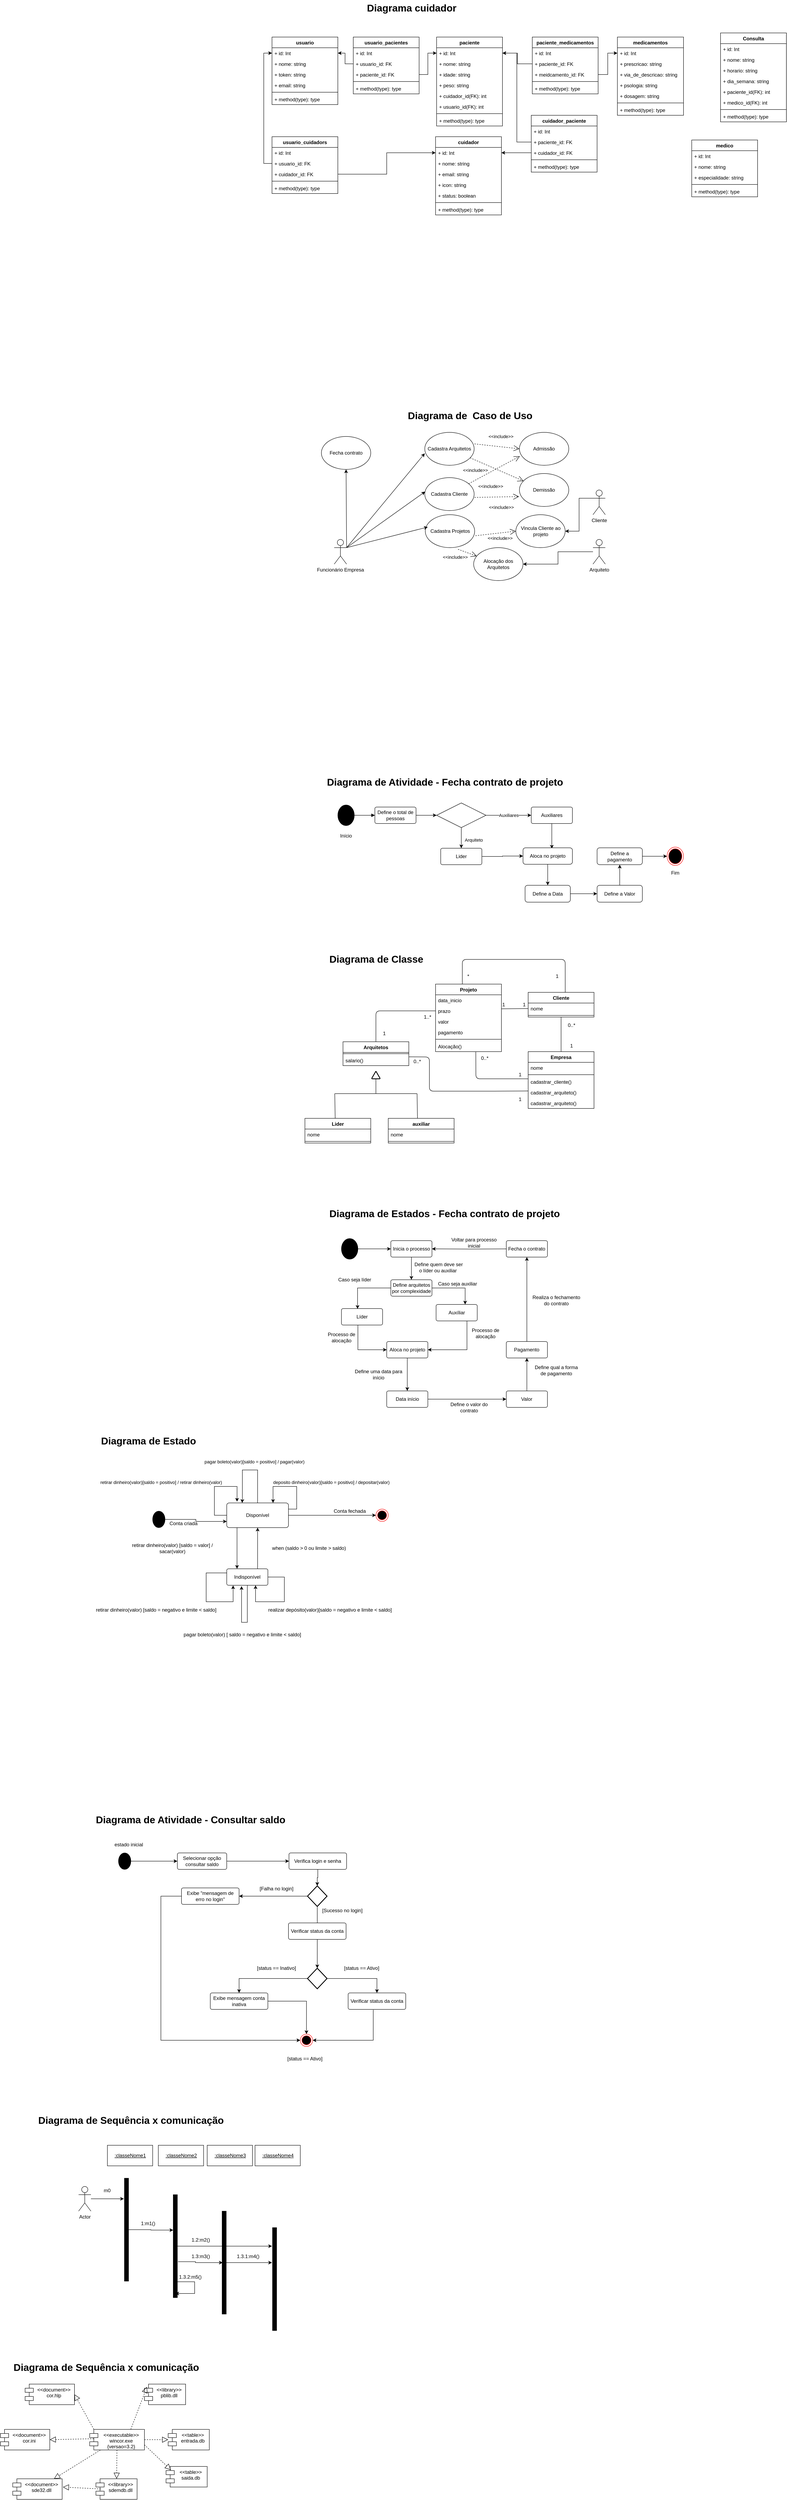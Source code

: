 <mxfile version="13.10.0" type="github">
  <diagram id="7yfuaPFkPIxmF3ERDpuB" name="Page-1">
    <mxGraphModel dx="1489" dy="1519" grid="1" gridSize="10" guides="1" tooltips="1" connect="1" arrows="1" fold="1" page="1" pageScale="1" pageWidth="827" pageHeight="1169" math="0" shadow="0">
      <root>
        <mxCell id="0" />
        <mxCell id="1" parent="0" />
        <mxCell id="OQ-tgse1IF2DtPBvfUPW-3" value="Funcionário Empresa&lt;br&gt;" style="shape=umlActor;verticalLabelPosition=bottom;verticalAlign=top;html=1;outlineConnect=0;" parent="1" vertex="1">
          <mxGeometry x="111.25" y="220" width="30" height="60" as="geometry" />
        </mxCell>
        <mxCell id="YpTb2yDTS_H1-tRBZsGE-2" value="Cadastra Arquitetos" style="ellipse;whiteSpace=wrap;html=1;" parent="1" vertex="1">
          <mxGeometry x="331.25" y="-40" width="120" height="80" as="geometry" />
        </mxCell>
        <mxCell id="nLzH2ek33vE7qJnSyAT2-4" value="Cadastra Cliente" style="ellipse;whiteSpace=wrap;html=1;" parent="1" vertex="1">
          <mxGeometry x="331.25" y="70" width="120" height="80" as="geometry" />
        </mxCell>
        <mxCell id="nLzH2ek33vE7qJnSyAT2-5" value="" style="endArrow=classic;html=1;exitX=1;exitY=0.333;exitDx=0;exitDy=0;exitPerimeter=0;entryX=0.008;entryY=0.425;entryDx=0;entryDy=0;entryPerimeter=0;" parent="1" source="OQ-tgse1IF2DtPBvfUPW-3" target="nLzH2ek33vE7qJnSyAT2-4" edge="1">
          <mxGeometry width="50" height="50" relative="1" as="geometry">
            <mxPoint x="381.25" y="330" as="sourcePoint" />
            <mxPoint x="431.25" y="280" as="targetPoint" />
          </mxGeometry>
        </mxCell>
        <mxCell id="nLzH2ek33vE7qJnSyAT2-6" value="Cadastra Projetos" style="ellipse;whiteSpace=wrap;html=1;" parent="1" vertex="1">
          <mxGeometry x="332.5" y="160" width="120" height="80" as="geometry" />
        </mxCell>
        <mxCell id="BsANQgFrOGwPwV-zjlsd-1" value="" style="endArrow=classic;html=1;entryX=0.05;entryY=0.375;entryDx=0;entryDy=0;entryPerimeter=0;" parent="1" target="nLzH2ek33vE7qJnSyAT2-6" edge="1">
          <mxGeometry width="50" height="50" relative="1" as="geometry">
            <mxPoint x="141.25" y="240" as="sourcePoint" />
            <mxPoint x="316.21" y="244" as="targetPoint" />
          </mxGeometry>
        </mxCell>
        <mxCell id="BsANQgFrOGwPwV-zjlsd-2" value="" style="endArrow=classic;html=1;entryX=0;entryY=0.638;entryDx=0;entryDy=0;entryPerimeter=0;" parent="1" target="YpTb2yDTS_H1-tRBZsGE-2" edge="1">
          <mxGeometry width="50" height="50" relative="1" as="geometry">
            <mxPoint x="141.25" y="240" as="sourcePoint" />
            <mxPoint x="431.25" y="280" as="targetPoint" />
          </mxGeometry>
        </mxCell>
        <mxCell id="BsANQgFrOGwPwV-zjlsd-3" value="Fecha contrato" style="ellipse;whiteSpace=wrap;html=1;" parent="1" vertex="1">
          <mxGeometry x="80" y="-30" width="120" height="80" as="geometry" />
        </mxCell>
        <mxCell id="BsANQgFrOGwPwV-zjlsd-4" value="" style="endArrow=classic;html=1;entryX=0.5;entryY=1;entryDx=0;entryDy=0;" parent="1" target="BsANQgFrOGwPwV-zjlsd-3" edge="1">
          <mxGeometry width="50" height="50" relative="1" as="geometry">
            <mxPoint x="141.25" y="240" as="sourcePoint" />
            <mxPoint x="431.25" y="340" as="targetPoint" />
          </mxGeometry>
        </mxCell>
        <mxCell id="BsANQgFrOGwPwV-zjlsd-6" value="Alocação dos Arquitetos" style="ellipse;whiteSpace=wrap;html=1;" parent="1" vertex="1">
          <mxGeometry x="450" y="240" width="120" height="80" as="geometry" />
        </mxCell>
        <mxCell id="BsANQgFrOGwPwV-zjlsd-9" value="Vincula Cliente ao projeto" style="ellipse;whiteSpace=wrap;html=1;" parent="1" vertex="1">
          <mxGeometry x="552.5" y="160" width="120" height="80" as="geometry" />
        </mxCell>
        <mxCell id="BsANQgFrOGwPwV-zjlsd-17" value="&amp;lt;&amp;lt;include&amp;gt;&amp;gt;" style="endArrow=open;endSize=12;dashed=1;html=1;exitX=1.017;exitY=0.638;exitDx=0;exitDy=0;exitPerimeter=0;entryX=0;entryY=0.5;entryDx=0;entryDy=0;" parent="1" source="nLzH2ek33vE7qJnSyAT2-6" target="BsANQgFrOGwPwV-zjlsd-9" edge="1">
          <mxGeometry x="0.186" y="-13" width="160" relative="1" as="geometry">
            <mxPoint x="361.25" y="220" as="sourcePoint" />
            <mxPoint x="581.25" y="240" as="targetPoint" />
            <mxPoint as="offset" />
          </mxGeometry>
        </mxCell>
        <mxCell id="BsANQgFrOGwPwV-zjlsd-18" value="Admissão" style="ellipse;whiteSpace=wrap;html=1;" parent="1" vertex="1">
          <mxGeometry x="561.25" y="-40" width="120" height="80" as="geometry" />
        </mxCell>
        <mxCell id="BsANQgFrOGwPwV-zjlsd-19" value="Demissão" style="ellipse;whiteSpace=wrap;html=1;" parent="1" vertex="1">
          <mxGeometry x="561.25" y="60" width="120" height="80" as="geometry" />
        </mxCell>
        <mxCell id="BsANQgFrOGwPwV-zjlsd-20" value="&amp;lt;&amp;lt;include&amp;gt;&amp;gt;" style="endArrow=open;endSize=12;dashed=1;html=1;exitX=1.008;exitY=0.6;exitDx=0;exitDy=0;exitPerimeter=0;entryX=-0.008;entryY=0.7;entryDx=0;entryDy=0;entryPerimeter=0;" parent="1" source="nLzH2ek33vE7qJnSyAT2-4" target="BsANQgFrOGwPwV-zjlsd-19" edge="1">
          <mxGeometry x="0.183" y="-26" width="160" relative="1" as="geometry">
            <mxPoint x="463.29" y="271.04" as="sourcePoint" />
            <mxPoint x="551.25" y="120" as="targetPoint" />
            <mxPoint y="-1" as="offset" />
          </mxGeometry>
        </mxCell>
        <mxCell id="BsANQgFrOGwPwV-zjlsd-22" value="&amp;lt;&amp;lt;include&amp;gt;&amp;gt;" style="endArrow=open;endSize=12;dashed=1;html=1;exitX=1.008;exitY=0.35;exitDx=0;exitDy=0;exitPerimeter=0;entryX=0;entryY=0.5;entryDx=0;entryDy=0;" parent="1" source="YpTb2yDTS_H1-tRBZsGE-2" target="BsANQgFrOGwPwV-zjlsd-18" edge="1">
          <mxGeometry x="0.118" y="25" width="160" relative="1" as="geometry">
            <mxPoint x="462.21" y="148" as="sourcePoint" />
            <mxPoint x="570.29" y="126" as="targetPoint" />
            <mxPoint as="offset" />
          </mxGeometry>
        </mxCell>
        <mxCell id="BsANQgFrOGwPwV-zjlsd-23" value="&amp;lt;&amp;lt;include&amp;gt;&amp;gt;" style="endArrow=open;endSize=12;dashed=1;html=1;entryX=0.008;entryY=0.725;entryDx=0;entryDy=0;entryPerimeter=0;" parent="1" source="nLzH2ek33vE7qJnSyAT2-4" target="BsANQgFrOGwPwV-zjlsd-18" edge="1">
          <mxGeometry x="-0.374" y="-31" width="160" relative="1" as="geometry">
            <mxPoint x="462.21" y="148" as="sourcePoint" />
            <mxPoint x="570.29" y="126" as="targetPoint" />
            <mxPoint as="offset" />
          </mxGeometry>
        </mxCell>
        <mxCell id="BsANQgFrOGwPwV-zjlsd-24" value="&amp;lt;&amp;lt;include&amp;gt;&amp;gt;" style="endArrow=open;endSize=12;dashed=1;html=1;" parent="1" source="YpTb2yDTS_H1-tRBZsGE-2" target="BsANQgFrOGwPwV-zjlsd-19" edge="1">
          <mxGeometry x="-0.666" y="-23" width="160" relative="1" as="geometry">
            <mxPoint x="452.21" y="-2" as="sourcePoint" />
            <mxPoint x="571.25" y="10" as="targetPoint" />
            <mxPoint as="offset" />
          </mxGeometry>
        </mxCell>
        <mxCell id="Zmke27qp80-n7V2kaBV9-1" value="usuario" style="swimlane;fontStyle=1;align=center;verticalAlign=top;childLayout=stackLayout;horizontal=1;startSize=26;horizontalStack=0;resizeParent=1;resizeParentMax=0;resizeLast=0;collapsible=1;marginBottom=0;" parent="1" vertex="1">
          <mxGeometry x="-40" y="-1000" width="160" height="164" as="geometry" />
        </mxCell>
        <mxCell id="Zmke27qp80-n7V2kaBV9-2" value="+ id: Int" style="text;strokeColor=none;fillColor=none;align=left;verticalAlign=top;spacingLeft=4;spacingRight=4;overflow=hidden;rotatable=0;points=[[0,0.5],[1,0.5]];portConstraint=eastwest;" parent="Zmke27qp80-n7V2kaBV9-1" vertex="1">
          <mxGeometry y="26" width="160" height="26" as="geometry" />
        </mxCell>
        <mxCell id="Zmke27qp80-n7V2kaBV9-6" value="+ nome: string" style="text;strokeColor=none;fillColor=none;align=left;verticalAlign=top;spacingLeft=4;spacingRight=4;overflow=hidden;rotatable=0;points=[[0,0.5],[1,0.5]];portConstraint=eastwest;" parent="Zmke27qp80-n7V2kaBV9-1" vertex="1">
          <mxGeometry y="52" width="160" height="26" as="geometry" />
        </mxCell>
        <mxCell id="Zmke27qp80-n7V2kaBV9-8" value="+ token: string" style="text;strokeColor=none;fillColor=none;align=left;verticalAlign=top;spacingLeft=4;spacingRight=4;overflow=hidden;rotatable=0;points=[[0,0.5],[1,0.5]];portConstraint=eastwest;" parent="Zmke27qp80-n7V2kaBV9-1" vertex="1">
          <mxGeometry y="78" width="160" height="26" as="geometry" />
        </mxCell>
        <mxCell id="upG73qGT7Yx4lrZWbMAd-1" value="+ email: string" style="text;strokeColor=none;fillColor=none;align=left;verticalAlign=top;spacingLeft=4;spacingRight=4;overflow=hidden;rotatable=0;points=[[0,0.5],[1,0.5]];portConstraint=eastwest;" parent="Zmke27qp80-n7V2kaBV9-1" vertex="1">
          <mxGeometry y="104" width="160" height="26" as="geometry" />
        </mxCell>
        <mxCell id="Zmke27qp80-n7V2kaBV9-3" value="" style="line;strokeWidth=1;fillColor=none;align=left;verticalAlign=middle;spacingTop=-1;spacingLeft=3;spacingRight=3;rotatable=0;labelPosition=right;points=[];portConstraint=eastwest;" parent="Zmke27qp80-n7V2kaBV9-1" vertex="1">
          <mxGeometry y="130" width="160" height="8" as="geometry" />
        </mxCell>
        <mxCell id="Zmke27qp80-n7V2kaBV9-4" value="+ method(type): type" style="text;strokeColor=none;fillColor=none;align=left;verticalAlign=top;spacingLeft=4;spacingRight=4;overflow=hidden;rotatable=0;points=[[0,0.5],[1,0.5]];portConstraint=eastwest;" parent="Zmke27qp80-n7V2kaBV9-1" vertex="1">
          <mxGeometry y="138" width="160" height="26" as="geometry" />
        </mxCell>
        <mxCell id="c4MDpF6psAC43s6zEpXG-33" value="usuario_pacientes&#xa;&#xa;" style="swimlane;fontStyle=1;align=center;verticalAlign=top;childLayout=stackLayout;horizontal=1;startSize=26;horizontalStack=0;resizeParent=1;resizeParentMax=0;resizeLast=0;collapsible=1;marginBottom=0;" parent="1" vertex="1">
          <mxGeometry x="157.5" y="-1000" width="160" height="138" as="geometry" />
        </mxCell>
        <mxCell id="c4MDpF6psAC43s6zEpXG-34" value="+ id: Int" style="text;strokeColor=none;fillColor=none;align=left;verticalAlign=top;spacingLeft=4;spacingRight=4;overflow=hidden;rotatable=0;points=[[0,0.5],[1,0.5]];portConstraint=eastwest;" parent="c4MDpF6psAC43s6zEpXG-33" vertex="1">
          <mxGeometry y="26" width="160" height="26" as="geometry" />
        </mxCell>
        <mxCell id="c4MDpF6psAC43s6zEpXG-36" value="+ usuario_id: FK" style="text;strokeColor=none;fillColor=none;align=left;verticalAlign=top;spacingLeft=4;spacingRight=4;overflow=hidden;rotatable=0;points=[[0,0.5],[1,0.5]];portConstraint=eastwest;" parent="c4MDpF6psAC43s6zEpXG-33" vertex="1">
          <mxGeometry y="52" width="160" height="26" as="geometry" />
        </mxCell>
        <mxCell id="c4MDpF6psAC43s6zEpXG-35" value="+ paciente_id: FK" style="text;strokeColor=none;fillColor=none;align=left;verticalAlign=top;spacingLeft=4;spacingRight=4;overflow=hidden;rotatable=0;points=[[0,0.5],[1,0.5]];portConstraint=eastwest;" parent="c4MDpF6psAC43s6zEpXG-33" vertex="1">
          <mxGeometry y="78" width="160" height="26" as="geometry" />
        </mxCell>
        <mxCell id="c4MDpF6psAC43s6zEpXG-37" value="" style="line;strokeWidth=1;fillColor=none;align=left;verticalAlign=middle;spacingTop=-1;spacingLeft=3;spacingRight=3;rotatable=0;labelPosition=right;points=[];portConstraint=eastwest;" parent="c4MDpF6psAC43s6zEpXG-33" vertex="1">
          <mxGeometry y="104" width="160" height="8" as="geometry" />
        </mxCell>
        <mxCell id="c4MDpF6psAC43s6zEpXG-38" value="+ method(type): type" style="text;strokeColor=none;fillColor=none;align=left;verticalAlign=top;spacingLeft=4;spacingRight=4;overflow=hidden;rotatable=0;points=[[0,0.5],[1,0.5]];portConstraint=eastwest;" parent="c4MDpF6psAC43s6zEpXG-33" vertex="1">
          <mxGeometry y="112" width="160" height="26" as="geometry" />
        </mxCell>
        <mxCell id="Zmke27qp80-n7V2kaBV9-9" value="paciente" style="swimlane;fontStyle=1;align=center;verticalAlign=top;childLayout=stackLayout;horizontal=1;startSize=26;horizontalStack=0;resizeParent=1;resizeParentMax=0;resizeLast=0;collapsible=1;marginBottom=0;" parent="1" vertex="1">
          <mxGeometry x="360" y="-1000" width="160" height="216" as="geometry" />
        </mxCell>
        <mxCell id="Zmke27qp80-n7V2kaBV9-10" value="+ id: Int" style="text;strokeColor=none;fillColor=none;align=left;verticalAlign=top;spacingLeft=4;spacingRight=4;overflow=hidden;rotatable=0;points=[[0,0.5],[1,0.5]];portConstraint=eastwest;" parent="Zmke27qp80-n7V2kaBV9-9" vertex="1">
          <mxGeometry y="26" width="160" height="26" as="geometry" />
        </mxCell>
        <mxCell id="Zmke27qp80-n7V2kaBV9-11" value="+ nome: string" style="text;strokeColor=none;fillColor=none;align=left;verticalAlign=top;spacingLeft=4;spacingRight=4;overflow=hidden;rotatable=0;points=[[0,0.5],[1,0.5]];portConstraint=eastwest;" parent="Zmke27qp80-n7V2kaBV9-9" vertex="1">
          <mxGeometry y="52" width="160" height="26" as="geometry" />
        </mxCell>
        <mxCell id="Zmke27qp80-n7V2kaBV9-12" value="+ idade: string" style="text;strokeColor=none;fillColor=none;align=left;verticalAlign=top;spacingLeft=4;spacingRight=4;overflow=hidden;rotatable=0;points=[[0,0.5],[1,0.5]];portConstraint=eastwest;" parent="Zmke27qp80-n7V2kaBV9-9" vertex="1">
          <mxGeometry y="78" width="160" height="26" as="geometry" />
        </mxCell>
        <mxCell id="Zmke27qp80-n7V2kaBV9-28" value="+ peso: string" style="text;strokeColor=none;fillColor=none;align=left;verticalAlign=top;spacingLeft=4;spacingRight=4;overflow=hidden;rotatable=0;points=[[0,0.5],[1,0.5]];portConstraint=eastwest;" parent="Zmke27qp80-n7V2kaBV9-9" vertex="1">
          <mxGeometry y="104" width="160" height="26" as="geometry" />
        </mxCell>
        <mxCell id="c4MDpF6psAC43s6zEpXG-1" value="+ cuidador_id(FK): int" style="text;strokeColor=none;fillColor=none;align=left;verticalAlign=top;spacingLeft=4;spacingRight=4;overflow=hidden;rotatable=0;points=[[0,0.5],[1,0.5]];portConstraint=eastwest;" parent="Zmke27qp80-n7V2kaBV9-9" vertex="1">
          <mxGeometry y="130" width="160" height="26" as="geometry" />
        </mxCell>
        <mxCell id="Zmke27qp80-n7V2kaBV9-31" value="+ usuario_id(FK): int" style="text;strokeColor=none;fillColor=none;align=left;verticalAlign=top;spacingLeft=4;spacingRight=4;overflow=hidden;rotatable=0;points=[[0,0.5],[1,0.5]];portConstraint=eastwest;" parent="Zmke27qp80-n7V2kaBV9-9" vertex="1">
          <mxGeometry y="156" width="160" height="26" as="geometry" />
        </mxCell>
        <mxCell id="Zmke27qp80-n7V2kaBV9-13" value="" style="line;strokeWidth=1;fillColor=none;align=left;verticalAlign=middle;spacingTop=-1;spacingLeft=3;spacingRight=3;rotatable=0;labelPosition=right;points=[];portConstraint=eastwest;" parent="Zmke27qp80-n7V2kaBV9-9" vertex="1">
          <mxGeometry y="182" width="160" height="8" as="geometry" />
        </mxCell>
        <mxCell id="Zmke27qp80-n7V2kaBV9-14" value="+ method(type): type" style="text;strokeColor=none;fillColor=none;align=left;verticalAlign=top;spacingLeft=4;spacingRight=4;overflow=hidden;rotatable=0;points=[[0,0.5],[1,0.5]];portConstraint=eastwest;" parent="Zmke27qp80-n7V2kaBV9-9" vertex="1">
          <mxGeometry y="190" width="160" height="26" as="geometry" />
        </mxCell>
        <mxCell id="Zmke27qp80-n7V2kaBV9-15" value="Consulta" style="swimlane;fontStyle=1;align=center;verticalAlign=top;childLayout=stackLayout;horizontal=1;startSize=26;horizontalStack=0;resizeParent=1;resizeParentMax=0;resizeLast=0;collapsible=1;marginBottom=0;" parent="1" vertex="1">
          <mxGeometry x="1050" y="-1010" width="160" height="216" as="geometry" />
        </mxCell>
        <mxCell id="Zmke27qp80-n7V2kaBV9-16" value="+ id: Int" style="text;strokeColor=none;fillColor=none;align=left;verticalAlign=top;spacingLeft=4;spacingRight=4;overflow=hidden;rotatable=0;points=[[0,0.5],[1,0.5]];portConstraint=eastwest;" parent="Zmke27qp80-n7V2kaBV9-15" vertex="1">
          <mxGeometry y="26" width="160" height="26" as="geometry" />
        </mxCell>
        <mxCell id="Zmke27qp80-n7V2kaBV9-17" value="+ nome: string" style="text;strokeColor=none;fillColor=none;align=left;verticalAlign=top;spacingLeft=4;spacingRight=4;overflow=hidden;rotatable=0;points=[[0,0.5],[1,0.5]];portConstraint=eastwest;" parent="Zmke27qp80-n7V2kaBV9-15" vertex="1">
          <mxGeometry y="52" width="160" height="26" as="geometry" />
        </mxCell>
        <mxCell id="Zmke27qp80-n7V2kaBV9-29" value="+ horario: string" style="text;strokeColor=none;fillColor=none;align=left;verticalAlign=top;spacingLeft=4;spacingRight=4;overflow=hidden;rotatable=0;points=[[0,0.5],[1,0.5]];portConstraint=eastwest;" parent="Zmke27qp80-n7V2kaBV9-15" vertex="1">
          <mxGeometry y="78" width="160" height="26" as="geometry" />
        </mxCell>
        <mxCell id="Zmke27qp80-n7V2kaBV9-18" value="+ dia_semana: string" style="text;strokeColor=none;fillColor=none;align=left;verticalAlign=top;spacingLeft=4;spacingRight=4;overflow=hidden;rotatable=0;points=[[0,0.5],[1,0.5]];portConstraint=eastwest;" parent="Zmke27qp80-n7V2kaBV9-15" vertex="1">
          <mxGeometry y="104" width="160" height="26" as="geometry" />
        </mxCell>
        <mxCell id="Zmke27qp80-n7V2kaBV9-41" value="+ paciente_id(FK): int" style="text;strokeColor=none;fillColor=none;align=left;verticalAlign=top;spacingLeft=4;spacingRight=4;overflow=hidden;rotatable=0;points=[[0,0.5],[1,0.5]];portConstraint=eastwest;" parent="Zmke27qp80-n7V2kaBV9-15" vertex="1">
          <mxGeometry y="130" width="160" height="26" as="geometry" />
        </mxCell>
        <mxCell id="Zmke27qp80-n7V2kaBV9-42" value="+ medico_id(FK): int" style="text;strokeColor=none;fillColor=none;align=left;verticalAlign=top;spacingLeft=4;spacingRight=4;overflow=hidden;rotatable=0;points=[[0,0.5],[1,0.5]];portConstraint=eastwest;" parent="Zmke27qp80-n7V2kaBV9-15" vertex="1">
          <mxGeometry y="156" width="160" height="26" as="geometry" />
        </mxCell>
        <mxCell id="Zmke27qp80-n7V2kaBV9-19" value="" style="line;strokeWidth=1;fillColor=none;align=left;verticalAlign=middle;spacingTop=-1;spacingLeft=3;spacingRight=3;rotatable=0;labelPosition=right;points=[];portConstraint=eastwest;" parent="Zmke27qp80-n7V2kaBV9-15" vertex="1">
          <mxGeometry y="182" width="160" height="8" as="geometry" />
        </mxCell>
        <mxCell id="Zmke27qp80-n7V2kaBV9-20" value="+ method(type): type" style="text;strokeColor=none;fillColor=none;align=left;verticalAlign=top;spacingLeft=4;spacingRight=4;overflow=hidden;rotatable=0;points=[[0,0.5],[1,0.5]];portConstraint=eastwest;" parent="Zmke27qp80-n7V2kaBV9-15" vertex="1">
          <mxGeometry y="190" width="160" height="26" as="geometry" />
        </mxCell>
        <mxCell id="61xOX5XvbNyRCr6D45jo-10" value="cuidador_paciente&#xa;" style="swimlane;fontStyle=1;align=center;verticalAlign=top;childLayout=stackLayout;horizontal=1;startSize=26;horizontalStack=0;resizeParent=1;resizeParentMax=0;resizeLast=0;collapsible=1;marginBottom=0;" parent="1" vertex="1">
          <mxGeometry x="590" y="-810" width="160" height="138" as="geometry" />
        </mxCell>
        <mxCell id="61xOX5XvbNyRCr6D45jo-11" value="+ id: Int" style="text;strokeColor=none;fillColor=none;align=left;verticalAlign=top;spacingLeft=4;spacingRight=4;overflow=hidden;rotatable=0;points=[[0,0.5],[1,0.5]];portConstraint=eastwest;" parent="61xOX5XvbNyRCr6D45jo-10" vertex="1">
          <mxGeometry y="26" width="160" height="26" as="geometry" />
        </mxCell>
        <mxCell id="61xOX5XvbNyRCr6D45jo-12" value="+ paciente_id: FK" style="text;strokeColor=none;fillColor=none;align=left;verticalAlign=top;spacingLeft=4;spacingRight=4;overflow=hidden;rotatable=0;points=[[0,0.5],[1,0.5]];portConstraint=eastwest;" parent="61xOX5XvbNyRCr6D45jo-10" vertex="1">
          <mxGeometry y="52" width="160" height="26" as="geometry" />
        </mxCell>
        <mxCell id="61xOX5XvbNyRCr6D45jo-13" value="+ cuidador_id: FK" style="text;strokeColor=none;fillColor=none;align=left;verticalAlign=top;spacingLeft=4;spacingRight=4;overflow=hidden;rotatable=0;points=[[0,0.5],[1,0.5]];portConstraint=eastwest;" parent="61xOX5XvbNyRCr6D45jo-10" vertex="1">
          <mxGeometry y="78" width="160" height="26" as="geometry" />
        </mxCell>
        <mxCell id="61xOX5XvbNyRCr6D45jo-14" value="" style="line;strokeWidth=1;fillColor=none;align=left;verticalAlign=middle;spacingTop=-1;spacingLeft=3;spacingRight=3;rotatable=0;labelPosition=right;points=[];portConstraint=eastwest;" parent="61xOX5XvbNyRCr6D45jo-10" vertex="1">
          <mxGeometry y="104" width="160" height="8" as="geometry" />
        </mxCell>
        <mxCell id="61xOX5XvbNyRCr6D45jo-15" value="+ method(type): type" style="text;strokeColor=none;fillColor=none;align=left;verticalAlign=top;spacingLeft=4;spacingRight=4;overflow=hidden;rotatable=0;points=[[0,0.5],[1,0.5]];portConstraint=eastwest;" parent="61xOX5XvbNyRCr6D45jo-10" vertex="1">
          <mxGeometry y="112" width="160" height="26" as="geometry" />
        </mxCell>
        <mxCell id="c4MDpF6psAC43s6zEpXG-13" value="paciente_medicamentos&#xa;" style="swimlane;fontStyle=1;align=center;verticalAlign=top;childLayout=stackLayout;horizontal=1;startSize=26;horizontalStack=0;resizeParent=1;resizeParentMax=0;resizeLast=0;collapsible=1;marginBottom=0;" parent="1" vertex="1">
          <mxGeometry x="592.5" y="-1000" width="160" height="138" as="geometry" />
        </mxCell>
        <mxCell id="c4MDpF6psAC43s6zEpXG-14" value="+ id: Int" style="text;strokeColor=none;fillColor=none;align=left;verticalAlign=top;spacingLeft=4;spacingRight=4;overflow=hidden;rotatable=0;points=[[0,0.5],[1,0.5]];portConstraint=eastwest;" parent="c4MDpF6psAC43s6zEpXG-13" vertex="1">
          <mxGeometry y="26" width="160" height="26" as="geometry" />
        </mxCell>
        <mxCell id="c4MDpF6psAC43s6zEpXG-15" value="+ paciente_id: FK" style="text;strokeColor=none;fillColor=none;align=left;verticalAlign=top;spacingLeft=4;spacingRight=4;overflow=hidden;rotatable=0;points=[[0,0.5],[1,0.5]];portConstraint=eastwest;" parent="c4MDpF6psAC43s6zEpXG-13" vertex="1">
          <mxGeometry y="52" width="160" height="26" as="geometry" />
        </mxCell>
        <mxCell id="c4MDpF6psAC43s6zEpXG-16" value="+ meidcamento_id: FK" style="text;strokeColor=none;fillColor=none;align=left;verticalAlign=top;spacingLeft=4;spacingRight=4;overflow=hidden;rotatable=0;points=[[0,0.5],[1,0.5]];portConstraint=eastwest;" parent="c4MDpF6psAC43s6zEpXG-13" vertex="1">
          <mxGeometry y="78" width="160" height="26" as="geometry" />
        </mxCell>
        <mxCell id="c4MDpF6psAC43s6zEpXG-17" value="" style="line;strokeWidth=1;fillColor=none;align=left;verticalAlign=middle;spacingTop=-1;spacingLeft=3;spacingRight=3;rotatable=0;labelPosition=right;points=[];portConstraint=eastwest;" parent="c4MDpF6psAC43s6zEpXG-13" vertex="1">
          <mxGeometry y="104" width="160" height="8" as="geometry" />
        </mxCell>
        <mxCell id="c4MDpF6psAC43s6zEpXG-18" value="+ method(type): type" style="text;strokeColor=none;fillColor=none;align=left;verticalAlign=top;spacingLeft=4;spacingRight=4;overflow=hidden;rotatable=0;points=[[0,0.5],[1,0.5]];portConstraint=eastwest;" parent="c4MDpF6psAC43s6zEpXG-13" vertex="1">
          <mxGeometry y="112" width="160" height="26" as="geometry" />
        </mxCell>
        <mxCell id="2VzlAIsML0tuuIw_F1Kv-1" value="medicamentos&#xa;" style="swimlane;fontStyle=1;align=center;verticalAlign=top;childLayout=stackLayout;horizontal=1;startSize=26;horizontalStack=0;resizeParent=1;resizeParentMax=0;resizeLast=0;collapsible=1;marginBottom=0;" parent="1" vertex="1">
          <mxGeometry x="799.34" y="-1000" width="160.66" height="190" as="geometry" />
        </mxCell>
        <mxCell id="2VzlAIsML0tuuIw_F1Kv-2" value="+ id: Int" style="text;strokeColor=none;fillColor=none;align=left;verticalAlign=top;spacingLeft=4;spacingRight=4;overflow=hidden;rotatable=0;points=[[0,0.5],[1,0.5]];portConstraint=eastwest;" parent="2VzlAIsML0tuuIw_F1Kv-1" vertex="1">
          <mxGeometry y="26" width="160.66" height="26" as="geometry" />
        </mxCell>
        <mxCell id="2VzlAIsML0tuuIw_F1Kv-3" value="+ prescricao: string" style="text;strokeColor=none;fillColor=none;align=left;verticalAlign=top;spacingLeft=4;spacingRight=4;overflow=hidden;rotatable=0;points=[[0,0.5],[1,0.5]];portConstraint=eastwest;" parent="2VzlAIsML0tuuIw_F1Kv-1" vertex="1">
          <mxGeometry y="52" width="160.66" height="26" as="geometry" />
        </mxCell>
        <mxCell id="2VzlAIsML0tuuIw_F1Kv-4" value="+ via_de_descricao: string" style="text;strokeColor=none;fillColor=none;align=left;verticalAlign=top;spacingLeft=4;spacingRight=4;overflow=hidden;rotatable=0;points=[[0,0.5],[1,0.5]];portConstraint=eastwest;" parent="2VzlAIsML0tuuIw_F1Kv-1" vertex="1">
          <mxGeometry y="78" width="160.66" height="26" as="geometry" />
        </mxCell>
        <mxCell id="2VzlAIsML0tuuIw_F1Kv-5" value="+ psologia: string" style="text;strokeColor=none;fillColor=none;align=left;verticalAlign=top;spacingLeft=4;spacingRight=4;overflow=hidden;rotatable=0;points=[[0,0.5],[1,0.5]];portConstraint=eastwest;" parent="2VzlAIsML0tuuIw_F1Kv-1" vertex="1">
          <mxGeometry y="104" width="160.66" height="26" as="geometry" />
        </mxCell>
        <mxCell id="2VzlAIsML0tuuIw_F1Kv-9" value="+ dosagem: string" style="text;strokeColor=none;fillColor=none;align=left;verticalAlign=top;spacingLeft=4;spacingRight=4;overflow=hidden;rotatable=0;points=[[0,0.5],[1,0.5]];portConstraint=eastwest;" parent="2VzlAIsML0tuuIw_F1Kv-1" vertex="1">
          <mxGeometry y="130" width="160.66" height="26" as="geometry" />
        </mxCell>
        <mxCell id="2VzlAIsML0tuuIw_F1Kv-7" value="" style="line;strokeWidth=1;fillColor=none;align=left;verticalAlign=middle;spacingTop=-1;spacingLeft=3;spacingRight=3;rotatable=0;labelPosition=right;points=[];portConstraint=eastwest;" parent="2VzlAIsML0tuuIw_F1Kv-1" vertex="1">
          <mxGeometry y="156" width="160.66" height="8" as="geometry" />
        </mxCell>
        <mxCell id="2VzlAIsML0tuuIw_F1Kv-8" value="+ method(type): type" style="text;strokeColor=none;fillColor=none;align=left;verticalAlign=top;spacingLeft=4;spacingRight=4;overflow=hidden;rotatable=0;points=[[0,0.5],[1,0.5]];portConstraint=eastwest;" parent="2VzlAIsML0tuuIw_F1Kv-1" vertex="1">
          <mxGeometry y="164" width="160.66" height="26" as="geometry" />
        </mxCell>
        <mxCell id="8guNKXexJQ4U-WP37phq-1" value="" style="shape=mxgraph.bpmn.shape;html=1;verticalLabelPosition=bottom;labelBackgroundColor=#000;verticalAlign=top;align=center;perimeter=ellipsePerimeter;outlineConnect=0;outline=standard;symbol=general;strokeColor=#000;fillColor=#000000;" parent="1" vertex="1">
          <mxGeometry x="120" y="865" width="40" height="50" as="geometry" />
        </mxCell>
        <mxCell id="8guNKXexJQ4U-WP37phq-3" value="" style="endArrow=block;endFill=1;endSize=6;html=1;exitX=1;exitY=0.5;exitDx=0;exitDy=0;entryX=0;entryY=0.5;entryDx=0;entryDy=0;" parent="1" source="8guNKXexJQ4U-WP37phq-1" target="8guNKXexJQ4U-WP37phq-5" edge="1">
          <mxGeometry width="100" relative="1" as="geometry">
            <mxPoint x="340" y="870" as="sourcePoint" />
            <mxPoint x="240" y="905" as="targetPoint" />
          </mxGeometry>
        </mxCell>
        <mxCell id="8guNKXexJQ4U-WP37phq-4" value="" style="shape=rhombus;perimeter=rhombusPerimeter;whiteSpace=wrap;html=1;align=center;" parent="1" vertex="1">
          <mxGeometry x="360" y="860" width="120" height="60" as="geometry" />
        </mxCell>
        <mxCell id="8guNKXexJQ4U-WP37phq-5" value="Define o total de pessoas" style="rounded=1;arcSize=10;whiteSpace=wrap;html=1;align=center;" parent="1" vertex="1">
          <mxGeometry x="210" y="870" width="100" height="40" as="geometry" />
        </mxCell>
        <mxCell id="8guNKXexJQ4U-WP37phq-9" value="" style="endArrow=classic;html=1;entryX=0;entryY=0.5;entryDx=0;entryDy=0;exitX=1;exitY=0.5;exitDx=0;exitDy=0;" parent="1" source="8guNKXexJQ4U-WP37phq-5" target="8guNKXexJQ4U-WP37phq-4" edge="1">
          <mxGeometry relative="1" as="geometry">
            <mxPoint x="340" y="970" as="sourcePoint" />
            <mxPoint x="440" y="970" as="targetPoint" />
          </mxGeometry>
        </mxCell>
        <mxCell id="8guNKXexJQ4U-WP37phq-11" value="" style="endArrow=classic;html=1;exitX=0.5;exitY=1;exitDx=0;exitDy=0;" parent="1" source="8guNKXexJQ4U-WP37phq-4" target="8guNKXexJQ4U-WP37phq-16" edge="1">
          <mxGeometry relative="1" as="geometry">
            <mxPoint x="540" y="940" as="sourcePoint" />
            <mxPoint x="550" y="1040" as="targetPoint" />
          </mxGeometry>
        </mxCell>
        <mxCell id="8guNKXexJQ4U-WP37phq-12" value="Arquiteto" style="edgeLabel;resizable=0;html=1;align=center;verticalAlign=middle;" parent="8guNKXexJQ4U-WP37phq-11" connectable="0" vertex="1">
          <mxGeometry relative="1" as="geometry">
            <mxPoint x="30" y="5" as="offset" />
          </mxGeometry>
        </mxCell>
        <mxCell id="8guNKXexJQ4U-WP37phq-13" value="" style="endArrow=classic;html=1;exitX=1;exitY=0.5;exitDx=0;exitDy=0;entryX=0;entryY=0.5;entryDx=0;entryDy=0;" parent="1" source="8guNKXexJQ4U-WP37phq-4" target="8guNKXexJQ4U-WP37phq-15" edge="1">
          <mxGeometry relative="1" as="geometry">
            <mxPoint x="340" y="1030" as="sourcePoint" />
            <mxPoint x="700" y="900" as="targetPoint" />
          </mxGeometry>
        </mxCell>
        <mxCell id="8guNKXexJQ4U-WP37phq-14" value="Auxiliares" style="edgeLabel;resizable=0;html=1;align=center;verticalAlign=middle;" parent="8guNKXexJQ4U-WP37phq-13" connectable="0" vertex="1">
          <mxGeometry relative="1" as="geometry" />
        </mxCell>
        <mxCell id="8guNKXexJQ4U-WP37phq-17" style="edgeStyle=orthogonalEdgeStyle;rounded=0;orthogonalLoop=1;jettySize=auto;html=1;entryX=0.583;entryY=0.05;entryDx=0;entryDy=0;entryPerimeter=0;" parent="1" source="8guNKXexJQ4U-WP37phq-15" target="8guNKXexJQ4U-WP37phq-19" edge="1">
          <mxGeometry relative="1" as="geometry">
            <mxPoint x="750" y="1020" as="targetPoint" />
          </mxGeometry>
        </mxCell>
        <mxCell id="8guNKXexJQ4U-WP37phq-15" value="Auxiliares" style="rounded=1;arcSize=10;whiteSpace=wrap;html=1;align=center;" parent="1" vertex="1">
          <mxGeometry x="590" y="870" width="100" height="40" as="geometry" />
        </mxCell>
        <mxCell id="8guNKXexJQ4U-WP37phq-18" style="edgeStyle=orthogonalEdgeStyle;rounded=0;orthogonalLoop=1;jettySize=auto;html=1;" parent="1" source="8guNKXexJQ4U-WP37phq-16" target="8guNKXexJQ4U-WP37phq-19" edge="1">
          <mxGeometry relative="1" as="geometry">
            <mxPoint x="700" y="1060" as="targetPoint" />
          </mxGeometry>
        </mxCell>
        <mxCell id="c4MDpF6psAC43s6zEpXG-5" value="usuario_cuidadors&#xa;" style="swimlane;fontStyle=1;align=center;verticalAlign=top;childLayout=stackLayout;horizontal=1;startSize=26;horizontalStack=0;resizeParent=1;resizeParentMax=0;resizeLast=0;collapsible=1;marginBottom=0;" parent="1" vertex="1">
          <mxGeometry x="-40" y="-758" width="160" height="138" as="geometry" />
        </mxCell>
        <mxCell id="c4MDpF6psAC43s6zEpXG-6" value="+ id: Int" style="text;strokeColor=none;fillColor=none;align=left;verticalAlign=top;spacingLeft=4;spacingRight=4;overflow=hidden;rotatable=0;points=[[0,0.5],[1,0.5]];portConstraint=eastwest;" parent="c4MDpF6psAC43s6zEpXG-5" vertex="1">
          <mxGeometry y="26" width="160" height="26" as="geometry" />
        </mxCell>
        <mxCell id="c4MDpF6psAC43s6zEpXG-8" value="+ usuario_id: FK" style="text;strokeColor=none;fillColor=none;align=left;verticalAlign=top;spacingLeft=4;spacingRight=4;overflow=hidden;rotatable=0;points=[[0,0.5],[1,0.5]];portConstraint=eastwest;" parent="c4MDpF6psAC43s6zEpXG-5" vertex="1">
          <mxGeometry y="52" width="160" height="26" as="geometry" />
        </mxCell>
        <mxCell id="c4MDpF6psAC43s6zEpXG-7" value="+ cuidador_id: FK" style="text;strokeColor=none;fillColor=none;align=left;verticalAlign=top;spacingLeft=4;spacingRight=4;overflow=hidden;rotatable=0;points=[[0,0.5],[1,0.5]];portConstraint=eastwest;" parent="c4MDpF6psAC43s6zEpXG-5" vertex="1">
          <mxGeometry y="78" width="160" height="26" as="geometry" />
        </mxCell>
        <mxCell id="c4MDpF6psAC43s6zEpXG-9" value="" style="line;strokeWidth=1;fillColor=none;align=left;verticalAlign=middle;spacingTop=-1;spacingLeft=3;spacingRight=3;rotatable=0;labelPosition=right;points=[];portConstraint=eastwest;" parent="c4MDpF6psAC43s6zEpXG-5" vertex="1">
          <mxGeometry y="104" width="160" height="8" as="geometry" />
        </mxCell>
        <mxCell id="c4MDpF6psAC43s6zEpXG-10" value="+ method(type): type" style="text;strokeColor=none;fillColor=none;align=left;verticalAlign=top;spacingLeft=4;spacingRight=4;overflow=hidden;rotatable=0;points=[[0,0.5],[1,0.5]];portConstraint=eastwest;" parent="c4MDpF6psAC43s6zEpXG-5" vertex="1">
          <mxGeometry y="112" width="160" height="26" as="geometry" />
        </mxCell>
        <mxCell id="Zmke27qp80-n7V2kaBV9-21" value="cuidador" style="swimlane;fontStyle=1;align=center;verticalAlign=top;childLayout=stackLayout;horizontal=1;startSize=26;horizontalStack=0;resizeParent=1;resizeParentMax=0;resizeLast=0;collapsible=1;marginBottom=0;" parent="1" vertex="1">
          <mxGeometry x="357.5" y="-758" width="160" height="190" as="geometry" />
        </mxCell>
        <mxCell id="Zmke27qp80-n7V2kaBV9-22" value="+ id: Int" style="text;strokeColor=none;fillColor=none;align=left;verticalAlign=top;spacingLeft=4;spacingRight=4;overflow=hidden;rotatable=0;points=[[0,0.5],[1,0.5]];portConstraint=eastwest;" parent="Zmke27qp80-n7V2kaBV9-21" vertex="1">
          <mxGeometry y="26" width="160" height="26" as="geometry" />
        </mxCell>
        <mxCell id="Zmke27qp80-n7V2kaBV9-23" value="+ nome: string" style="text;strokeColor=none;fillColor=none;align=left;verticalAlign=top;spacingLeft=4;spacingRight=4;overflow=hidden;rotatable=0;points=[[0,0.5],[1,0.5]];portConstraint=eastwest;" parent="Zmke27qp80-n7V2kaBV9-21" vertex="1">
          <mxGeometry y="52" width="160" height="26" as="geometry" />
        </mxCell>
        <mxCell id="Zmke27qp80-n7V2kaBV9-27" value="+ email: string" style="text;strokeColor=none;fillColor=none;align=left;verticalAlign=top;spacingLeft=4;spacingRight=4;overflow=hidden;rotatable=0;points=[[0,0.5],[1,0.5]];portConstraint=eastwest;" parent="Zmke27qp80-n7V2kaBV9-21" vertex="1">
          <mxGeometry y="78" width="160" height="26" as="geometry" />
        </mxCell>
        <mxCell id="Zmke27qp80-n7V2kaBV9-46" value="+ icon: string" style="text;strokeColor=none;fillColor=none;align=left;verticalAlign=top;spacingLeft=4;spacingRight=4;overflow=hidden;rotatable=0;points=[[0,0.5],[1,0.5]];portConstraint=eastwest;" parent="Zmke27qp80-n7V2kaBV9-21" vertex="1">
          <mxGeometry y="104" width="160" height="26" as="geometry" />
        </mxCell>
        <mxCell id="Zmke27qp80-n7V2kaBV9-47" value="+ status: boolean" style="text;strokeColor=none;fillColor=none;align=left;verticalAlign=top;spacingLeft=4;spacingRight=4;overflow=hidden;rotatable=0;points=[[0,0.5],[1,0.5]];portConstraint=eastwest;" parent="Zmke27qp80-n7V2kaBV9-21" vertex="1">
          <mxGeometry y="130" width="160" height="26" as="geometry" />
        </mxCell>
        <mxCell id="Zmke27qp80-n7V2kaBV9-25" value="" style="line;strokeWidth=1;fillColor=none;align=left;verticalAlign=middle;spacingTop=-1;spacingLeft=3;spacingRight=3;rotatable=0;labelPosition=right;points=[];portConstraint=eastwest;" parent="Zmke27qp80-n7V2kaBV9-21" vertex="1">
          <mxGeometry y="156" width="160" height="8" as="geometry" />
        </mxCell>
        <mxCell id="Zmke27qp80-n7V2kaBV9-26" value="+ method(type): type" style="text;strokeColor=none;fillColor=none;align=left;verticalAlign=top;spacingLeft=4;spacingRight=4;overflow=hidden;rotatable=0;points=[[0,0.5],[1,0.5]];portConstraint=eastwest;" parent="Zmke27qp80-n7V2kaBV9-21" vertex="1">
          <mxGeometry y="164" width="160" height="26" as="geometry" />
        </mxCell>
        <mxCell id="Zmke27qp80-n7V2kaBV9-34" value="medico" style="swimlane;fontStyle=1;align=center;verticalAlign=top;childLayout=stackLayout;horizontal=1;startSize=26;horizontalStack=0;resizeParent=1;resizeParentMax=0;resizeLast=0;collapsible=1;marginBottom=0;" parent="1" vertex="1">
          <mxGeometry x="980" y="-750" width="160" height="138" as="geometry" />
        </mxCell>
        <mxCell id="Zmke27qp80-n7V2kaBV9-35" value="+ id: Int" style="text;strokeColor=none;fillColor=none;align=left;verticalAlign=top;spacingLeft=4;spacingRight=4;overflow=hidden;rotatable=0;points=[[0,0.5],[1,0.5]];portConstraint=eastwest;" parent="Zmke27qp80-n7V2kaBV9-34" vertex="1">
          <mxGeometry y="26" width="160" height="26" as="geometry" />
        </mxCell>
        <mxCell id="Zmke27qp80-n7V2kaBV9-36" value="+ nome: string" style="text;strokeColor=none;fillColor=none;align=left;verticalAlign=top;spacingLeft=4;spacingRight=4;overflow=hidden;rotatable=0;points=[[0,0.5],[1,0.5]];portConstraint=eastwest;" parent="Zmke27qp80-n7V2kaBV9-34" vertex="1">
          <mxGeometry y="52" width="160" height="26" as="geometry" />
        </mxCell>
        <mxCell id="Zmke27qp80-n7V2kaBV9-37" value="+ especialidade: string" style="text;strokeColor=none;fillColor=none;align=left;verticalAlign=top;spacingLeft=4;spacingRight=4;overflow=hidden;rotatable=0;points=[[0,0.5],[1,0.5]];portConstraint=eastwest;" parent="Zmke27qp80-n7V2kaBV9-34" vertex="1">
          <mxGeometry y="78" width="160" height="26" as="geometry" />
        </mxCell>
        <mxCell id="Zmke27qp80-n7V2kaBV9-39" value="" style="line;strokeWidth=1;fillColor=none;align=left;verticalAlign=middle;spacingTop=-1;spacingLeft=3;spacingRight=3;rotatable=0;labelPosition=right;points=[];portConstraint=eastwest;" parent="Zmke27qp80-n7V2kaBV9-34" vertex="1">
          <mxGeometry y="104" width="160" height="8" as="geometry" />
        </mxCell>
        <mxCell id="Zmke27qp80-n7V2kaBV9-40" value="+ method(type): type" style="text;strokeColor=none;fillColor=none;align=left;verticalAlign=top;spacingLeft=4;spacingRight=4;overflow=hidden;rotatable=0;points=[[0,0.5],[1,0.5]];portConstraint=eastwest;" parent="Zmke27qp80-n7V2kaBV9-34" vertex="1">
          <mxGeometry y="112" width="160" height="26" as="geometry" />
        </mxCell>
        <mxCell id="8guNKXexJQ4U-WP37phq-16" value="Lider" style="rounded=1;arcSize=10;whiteSpace=wrap;html=1;align=center;" parent="1" vertex="1">
          <mxGeometry x="370" y="970" width="100" height="40" as="geometry" />
        </mxCell>
        <mxCell id="8guNKXexJQ4U-WP37phq-21" style="edgeStyle=orthogonalEdgeStyle;rounded=0;orthogonalLoop=1;jettySize=auto;html=1;entryX=0.5;entryY=0;entryDx=0;entryDy=0;" parent="1" source="8guNKXexJQ4U-WP37phq-19" target="8guNKXexJQ4U-WP37phq-22" edge="1">
          <mxGeometry relative="1" as="geometry">
            <mxPoint x="630" y="1060" as="targetPoint" />
          </mxGeometry>
        </mxCell>
        <mxCell id="8guNKXexJQ4U-WP37phq-19" value="Aloca no projeto" style="rounded=1;whiteSpace=wrap;html=1;" parent="1" vertex="1">
          <mxGeometry x="570" y="969" width="120" height="40" as="geometry" />
        </mxCell>
        <mxCell id="8guNKXexJQ4U-WP37phq-24" style="edgeStyle=orthogonalEdgeStyle;rounded=0;orthogonalLoop=1;jettySize=auto;html=1;entryX=0;entryY=0.5;entryDx=0;entryDy=0;" parent="1" source="8guNKXexJQ4U-WP37phq-22" target="8guNKXexJQ4U-WP37phq-25" edge="1">
          <mxGeometry relative="1" as="geometry">
            <mxPoint x="740" y="1080.5" as="targetPoint" />
          </mxGeometry>
        </mxCell>
        <mxCell id="8guNKXexJQ4U-WP37phq-22" value="Define a Data" style="rounded=1;whiteSpace=wrap;html=1;" parent="1" vertex="1">
          <mxGeometry x="575" y="1060" width="110" height="41" as="geometry" />
        </mxCell>
        <mxCell id="8guNKXexJQ4U-WP37phq-27" value="" style="edgeStyle=orthogonalEdgeStyle;rounded=0;orthogonalLoop=1;jettySize=auto;html=1;" parent="1" source="8guNKXexJQ4U-WP37phq-25" target="8guNKXexJQ4U-WP37phq-26" edge="1">
          <mxGeometry relative="1" as="geometry" />
        </mxCell>
        <mxCell id="8guNKXexJQ4U-WP37phq-25" value="Define a Valor" style="rounded=1;whiteSpace=wrap;html=1;" parent="1" vertex="1">
          <mxGeometry x="750" y="1060" width="110" height="41" as="geometry" />
        </mxCell>
        <mxCell id="8guNKXexJQ4U-WP37phq-28" style="edgeStyle=orthogonalEdgeStyle;rounded=0;orthogonalLoop=1;jettySize=auto;html=1;entryX=0;entryY=0.5;entryDx=0;entryDy=0;" parent="1" source="8guNKXexJQ4U-WP37phq-26" target="8guNKXexJQ4U-WP37phq-29" edge="1">
          <mxGeometry relative="1" as="geometry">
            <mxPoint x="950" y="989.5" as="targetPoint" />
          </mxGeometry>
        </mxCell>
        <mxCell id="8guNKXexJQ4U-WP37phq-26" value="Define a pagamento" style="rounded=1;whiteSpace=wrap;html=1;" parent="1" vertex="1">
          <mxGeometry x="750" y="969" width="110" height="41" as="geometry" />
        </mxCell>
        <mxCell id="8guNKXexJQ4U-WP37phq-29" value="" style="ellipse;html=1;shape=endState;fillColor=#000000;strokeColor=#ff0000;" parent="1" vertex="1">
          <mxGeometry x="920" y="967.25" width="40" height="44.5" as="geometry" />
        </mxCell>
        <mxCell id="8guNKXexJQ4U-WP37phq-30" value="Início" style="text;html=1;strokeColor=none;fillColor=none;align=center;verticalAlign=middle;whiteSpace=wrap;rounded=0;" parent="1" vertex="1">
          <mxGeometry x="120" y="930" width="40" height="20" as="geometry" />
        </mxCell>
        <mxCell id="8guNKXexJQ4U-WP37phq-31" value="Fim" style="text;html=1;strokeColor=none;fillColor=none;align=center;verticalAlign=middle;whiteSpace=wrap;rounded=0;" parent="1" vertex="1">
          <mxGeometry x="920" y="1020" width="40" height="20" as="geometry" />
        </mxCell>
        <mxCell id="Xcf428lPId8a72EhN4wo-39" value="" style="endArrow=none;html=1;rounded=0;" parent="1" edge="1">
          <mxGeometry relative="1" as="geometry">
            <mxPoint x="112.5" y="1566" as="sourcePoint" />
            <mxPoint x="312.5" y="1566" as="targetPoint" />
          </mxGeometry>
        </mxCell>
        <mxCell id="Xcf428lPId8a72EhN4wo-40" value="" style="endArrow=none;html=1;rounded=0;exitX=0.444;exitY=0;exitDx=0;exitDy=0;exitPerimeter=0;" parent="1" edge="1">
          <mxGeometry relative="1" as="geometry">
            <mxPoint x="113.54" y="1626" as="sourcePoint" />
            <mxPoint x="112.5" y="1566" as="targetPoint" />
          </mxGeometry>
        </mxCell>
        <mxCell id="Xcf428lPId8a72EhN4wo-42" value="" style="endArrow=none;html=1;rounded=0;exitX=0.444;exitY=0;exitDx=0;exitDy=0;exitPerimeter=0;" parent="1" edge="1">
          <mxGeometry relative="1" as="geometry">
            <mxPoint x="313.54" y="1626" as="sourcePoint" />
            <mxPoint x="312.5" y="1566" as="targetPoint" />
          </mxGeometry>
        </mxCell>
        <mxCell id="Xcf428lPId8a72EhN4wo-43" value="" style="endArrow=none;html=1;rounded=0;" parent="1" edge="1">
          <mxGeometry relative="1" as="geometry">
            <mxPoint x="212.5" y="1566" as="sourcePoint" />
            <mxPoint x="212.5" y="1526" as="targetPoint" />
          </mxGeometry>
        </mxCell>
        <mxCell id="Xcf428lPId8a72EhN4wo-44" value="" style="strokeWidth=2;html=1;shape=mxgraph.flowchart.extract_or_measurement;whiteSpace=wrap;" parent="1" vertex="1">
          <mxGeometry x="202.5" y="1512" width="20" height="18" as="geometry" />
        </mxCell>
        <mxCell id="Xcf428lPId8a72EhN4wo-51" value="1" style="text;html=1;strokeColor=none;fillColor=none;align=center;verticalAlign=middle;whiteSpace=wrap;rounded=0;" parent="1" vertex="1">
          <mxGeometry x="632.5" y="1271" width="40" height="20" as="geometry" />
        </mxCell>
        <mxCell id="Xcf428lPId8a72EhN4wo-52" value="*" style="text;html=1;strokeColor=none;fillColor=none;align=center;verticalAlign=middle;whiteSpace=wrap;rounded=0;" parent="1" vertex="1">
          <mxGeometry x="416.5" y="1271" width="40" height="20" as="geometry" />
        </mxCell>
        <mxCell id="Xcf428lPId8a72EhN4wo-53" value="" style="endArrow=none;html=1;entryX=0.563;entryY=0.023;entryDx=0;entryDy=0;exitX=0.406;exitY=0;exitDx=0;exitDy=0;exitPerimeter=0;entryPerimeter=0;" parent="1" source="Xcf428lPId8a72EhN4wo-14" edge="1">
          <mxGeometry width="50" height="50" relative="1" as="geometry">
            <mxPoint x="362.5" y="1470" as="sourcePoint" />
            <mxPoint x="672.58" y="1321.38" as="targetPoint" />
            <Array as="points">
              <mxPoint x="422.5" y="1240" />
              <mxPoint x="552.5" y="1240" />
              <mxPoint x="672.5" y="1240" />
            </Array>
          </mxGeometry>
        </mxCell>
        <mxCell id="Xcf428lPId8a72EhN4wo-54" value="" style="endArrow=none;html=1;exitX=0.5;exitY=0;exitDx=0;exitDy=0;entryX=0.5;entryY=1;entryDx=0;entryDy=0;" parent="1" source="Xcf428lPId8a72EhN4wo-10" edge="1">
          <mxGeometry width="50" height="50" relative="1" as="geometry">
            <mxPoint x="662.5" y="1498" as="sourcePoint" />
            <mxPoint x="662.5" y="1380.0" as="targetPoint" />
          </mxGeometry>
        </mxCell>
        <mxCell id="Xcf428lPId8a72EhN4wo-55" value="1" style="text;html=1;strokeColor=none;fillColor=none;align=center;verticalAlign=middle;whiteSpace=wrap;rounded=0;" parent="1" vertex="1">
          <mxGeometry x="662.5" y="1470" width="40" height="20" as="geometry" />
        </mxCell>
        <mxCell id="Xcf428lPId8a72EhN4wo-56" value="0..*" style="text;html=1;strokeColor=none;fillColor=none;align=center;verticalAlign=middle;whiteSpace=wrap;rounded=0;" parent="1" vertex="1">
          <mxGeometry x="667.5" y="1390" width="40" height="20" as="geometry" />
        </mxCell>
        <mxCell id="Xcf428lPId8a72EhN4wo-57" value="" style="endArrow=none;html=1;exitX=0.5;exitY=0;exitDx=0;exitDy=0;entryX=0;entryY=0.5;entryDx=0;entryDy=0;" parent="1" source="Xcf428lPId8a72EhN4wo-1" target="Xcf428lPId8a72EhN4wo-24" edge="1">
          <mxGeometry width="50" height="50" relative="1" as="geometry">
            <mxPoint x="362.5" y="1470" as="sourcePoint" />
            <mxPoint x="355.5" y="1359" as="targetPoint" />
            <Array as="points">
              <mxPoint x="212.5" y="1365" />
            </Array>
          </mxGeometry>
        </mxCell>
        <mxCell id="Xcf428lPId8a72EhN4wo-58" value="" style="endArrow=none;html=1;entryX=0;entryY=0.5;entryDx=0;entryDy=0;exitX=0.611;exitY=1.03;exitDx=0;exitDy=0;exitPerimeter=0;" parent="1" source="Xcf428lPId8a72EhN4wo-17" edge="1">
          <mxGeometry width="50" height="50" relative="1" as="geometry">
            <mxPoint x="437.5" y="1470" as="sourcePoint" />
            <mxPoint x="582.5" y="1530" as="targetPoint" />
            <Array as="points">
              <mxPoint x="455.5" y="1530" />
            </Array>
          </mxGeometry>
        </mxCell>
        <mxCell id="Xcf428lPId8a72EhN4wo-59" value="" style="endArrow=none;html=1;exitX=1.005;exitY=0.176;exitDx=0;exitDy=0;exitPerimeter=0;entryX=0.002;entryY=0.366;entryDx=0;entryDy=0;entryPerimeter=0;" parent="1" source="Xcf428lPId8a72EhN4wo-4" target="Xcf428lPId8a72EhN4wo-70" edge="1">
          <mxGeometry width="50" height="50" relative="1" as="geometry">
            <mxPoint x="342.5" y="1485" as="sourcePoint" />
            <mxPoint x="643.62" y="1635.87" as="targetPoint" />
            <Array as="points">
              <mxPoint x="342.5" y="1477" />
              <mxPoint x="342.5" y="1560" />
              <mxPoint x="465.5" y="1560" />
              <mxPoint x="510" y="1560" />
            </Array>
          </mxGeometry>
        </mxCell>
        <mxCell id="Xcf428lPId8a72EhN4wo-61" value="1" style="text;html=1;strokeColor=none;fillColor=none;align=center;verticalAlign=middle;whiteSpace=wrap;rounded=0;" parent="1" vertex="1">
          <mxGeometry x="542.5" y="1510" width="40" height="20" as="geometry" />
        </mxCell>
        <mxCell id="Xcf428lPId8a72EhN4wo-62" value="0..*" style="text;html=1;strokeColor=none;fillColor=none;align=center;verticalAlign=middle;whiteSpace=wrap;rounded=0;" parent="1" vertex="1">
          <mxGeometry x="456.5" y="1470" width="40" height="20" as="geometry" />
        </mxCell>
        <mxCell id="Xcf428lPId8a72EhN4wo-63" value="0..*" style="text;html=1;strokeColor=none;fillColor=none;align=center;verticalAlign=middle;whiteSpace=wrap;rounded=0;" parent="1" vertex="1">
          <mxGeometry x="292.5" y="1478" width="40" height="20" as="geometry" />
        </mxCell>
        <mxCell id="Xcf428lPId8a72EhN4wo-64" value="" style="endArrow=none;html=1;exitX=1.001;exitY=0.31;exitDx=0;exitDy=0;exitPerimeter=0;entryX=-0.002;entryY=-0.022;entryDx=0;entryDy=0;entryPerimeter=0;" parent="1" source="Xcf428lPId8a72EhN4wo-24" edge="1">
          <mxGeometry width="50" height="50" relative="1" as="geometry">
            <mxPoint x="362.5" y="1380" as="sourcePoint" />
            <mxPoint x="582.18" y="1359.428" as="targetPoint" />
          </mxGeometry>
        </mxCell>
        <mxCell id="Xcf428lPId8a72EhN4wo-65" value="1" style="text;html=1;strokeColor=none;fillColor=none;align=center;verticalAlign=middle;whiteSpace=wrap;rounded=0;" parent="1" vertex="1">
          <mxGeometry x="502.5" y="1340" width="40" height="20" as="geometry" />
        </mxCell>
        <mxCell id="Xcf428lPId8a72EhN4wo-66" value="1" style="text;html=1;strokeColor=none;fillColor=none;align=center;verticalAlign=middle;whiteSpace=wrap;rounded=0;" parent="1" vertex="1">
          <mxGeometry x="552.5" y="1340" width="40" height="20" as="geometry" />
        </mxCell>
        <mxCell id="Xcf428lPId8a72EhN4wo-67" value="1&lt;span style=&quot;color: rgba(0 , 0 , 0 , 0) ; font-family: monospace ; font-size: 0px&quot;&gt;%3CmxGraphModel%3E%3Croot%3E%3CmxCell%20id%3D%220%22%2F%3E%3CmxCell%20id%3D%221%22%20parent%3D%220%22%2F%3E%3CmxCell%20id%3D%222%22%20value%3D%22*%22%20style%3D%22text%3Bhtml%3D1%3BstrokeColor%3Dnone%3BfillColor%3Dnone%3Balign%3Dcenter%3BverticalAlign%3Dmiddle%3BwhiteSpace%3Dwrap%3Brounded%3D0%3B%22%20vertex%3D%221%22%20parent%3D%221%22%3E%3CmxGeometry%20x%3D%22270%22%20y%3D%221398%22%20width%3D%2240%22%20height%3D%2220%22%20as%3D%22geometry%22%2F%3E%3C%2FmxCell%3E%3C%2Froot%3E%3C%2FmxGraphModel%3E&lt;/span&gt;" style="text;html=1;strokeColor=none;fillColor=none;align=center;verticalAlign=middle;whiteSpace=wrap;rounded=0;" parent="1" vertex="1">
          <mxGeometry x="212.5" y="1410" width="40" height="20" as="geometry" />
        </mxCell>
        <mxCell id="Xcf428lPId8a72EhN4wo-68" value="1..*" style="text;html=1;strokeColor=none;fillColor=none;align=center;verticalAlign=middle;whiteSpace=wrap;rounded=0;" parent="1" vertex="1">
          <mxGeometry x="317.5" y="1370" width="40" height="20" as="geometry" />
        </mxCell>
        <mxCell id="Xcf428lPId8a72EhN4wo-72" value="1" style="text;html=1;strokeColor=none;fillColor=none;align=center;verticalAlign=middle;whiteSpace=wrap;rounded=0;" parent="1" vertex="1">
          <mxGeometry x="542.5" y="1570" width="40" height="20" as="geometry" />
        </mxCell>
        <mxCell id="Xcf428lPId8a72EhN4wo-75" style="edgeStyle=orthogonalEdgeStyle;rounded=0;orthogonalLoop=1;jettySize=auto;html=1;" parent="1" source="Xcf428lPId8a72EhN4wo-74" edge="1">
          <mxGeometry relative="1" as="geometry">
            <mxPoint x="248.75" y="1943" as="targetPoint" />
          </mxGeometry>
        </mxCell>
        <mxCell id="Xcf428lPId8a72EhN4wo-74" value="" style="shape=mxgraph.bpmn.shape;html=1;verticalLabelPosition=bottom;labelBackgroundColor=#000;verticalAlign=top;align=center;perimeter=ellipsePerimeter;outlineConnect=0;outline=standard;symbol=general;strokeColor=#000;fillColor=#000000;" parent="1" vertex="1">
          <mxGeometry x="128.75" y="1918" width="40" height="50" as="geometry" />
        </mxCell>
        <mxCell id="Xcf428lPId8a72EhN4wo-77" style="edgeStyle=orthogonalEdgeStyle;rounded=0;orthogonalLoop=1;jettySize=auto;html=1;" parent="1" source="Xcf428lPId8a72EhN4wo-76" edge="1">
          <mxGeometry relative="1" as="geometry">
            <mxPoint x="298.75" y="2018" as="targetPoint" />
          </mxGeometry>
        </mxCell>
        <mxCell id="Xcf428lPId8a72EhN4wo-76" value="Inicia o processo" style="rounded=1;arcSize=10;whiteSpace=wrap;html=1;align=center;" parent="1" vertex="1">
          <mxGeometry x="248.75" y="1923" width="100" height="40" as="geometry" />
        </mxCell>
        <mxCell id="Xcf428lPId8a72EhN4wo-79" style="edgeStyle=orthogonalEdgeStyle;rounded=0;orthogonalLoop=1;jettySize=auto;html=1;" parent="1" source="Xcf428lPId8a72EhN4wo-78" target="Xcf428lPId8a72EhN4wo-83" edge="1">
          <mxGeometry relative="1" as="geometry">
            <mxPoint x="428.75" y="2038" as="targetPoint" />
            <Array as="points">
              <mxPoint x="429.34" y="2038" />
            </Array>
          </mxGeometry>
        </mxCell>
        <mxCell id="Xcf428lPId8a72EhN4wo-80" style="edgeStyle=orthogonalEdgeStyle;rounded=0;orthogonalLoop=1;jettySize=auto;html=1;entryX=0.391;entryY=0.018;entryDx=0;entryDy=0;entryPerimeter=0;" parent="1" source="Xcf428lPId8a72EhN4wo-78" target="Xcf428lPId8a72EhN4wo-81" edge="1">
          <mxGeometry relative="1" as="geometry">
            <mxPoint x="178.75" y="2038" as="targetPoint" />
          </mxGeometry>
        </mxCell>
        <mxCell id="Xcf428lPId8a72EhN4wo-30" value="auxiliar" style="swimlane;fontStyle=1;align=center;verticalAlign=top;childLayout=stackLayout;horizontal=1;startSize=26;horizontalStack=0;resizeParent=1;resizeParentMax=0;resizeLast=0;collapsible=1;marginBottom=0;" parent="1" vertex="1">
          <mxGeometry x="242.5" y="1626" width="160" height="60" as="geometry" />
        </mxCell>
        <mxCell id="Xcf428lPId8a72EhN4wo-35" value="nome" style="text;strokeColor=none;fillColor=none;align=left;verticalAlign=top;spacingLeft=4;spacingRight=4;overflow=hidden;rotatable=0;points=[[0,0.5],[1,0.5]];portConstraint=eastwest;" parent="Xcf428lPId8a72EhN4wo-30" vertex="1">
          <mxGeometry y="26" width="160" height="26" as="geometry" />
        </mxCell>
        <mxCell id="Xcf428lPId8a72EhN4wo-32" value="" style="line;strokeWidth=1;fillColor=none;align=left;verticalAlign=middle;spacingTop=-1;spacingLeft=3;spacingRight=3;rotatable=0;labelPosition=right;points=[];portConstraint=eastwest;" parent="Xcf428lPId8a72EhN4wo-30" vertex="1">
          <mxGeometry y="52" width="160" height="8" as="geometry" />
        </mxCell>
        <mxCell id="Xcf428lPId8a72EhN4wo-1" value="Arquitetos" style="swimlane;fontStyle=1;align=center;verticalAlign=top;childLayout=stackLayout;horizontal=1;startSize=26;horizontalStack=0;resizeParent=1;resizeParentMax=0;resizeLast=0;collapsible=1;marginBottom=0;" parent="1" vertex="1">
          <mxGeometry x="132.5" y="1440" width="160" height="58" as="geometry" />
        </mxCell>
        <mxCell id="Xcf428lPId8a72EhN4wo-22" value="" style="line;strokeWidth=1;fillColor=none;align=left;verticalAlign=middle;spacingTop=-1;spacingLeft=3;spacingRight=3;rotatable=0;labelPosition=right;points=[];portConstraint=eastwest;" parent="Xcf428lPId8a72EhN4wo-1" vertex="1">
          <mxGeometry y="26" width="160" height="6" as="geometry" />
        </mxCell>
        <mxCell id="Xcf428lPId8a72EhN4wo-4" value="salario()" style="text;strokeColor=none;fillColor=none;align=left;verticalAlign=top;spacingLeft=4;spacingRight=4;overflow=hidden;rotatable=0;points=[[0,0.5],[1,0.5]];portConstraint=eastwest;" parent="Xcf428lPId8a72EhN4wo-1" vertex="1">
          <mxGeometry y="32" width="160" height="26" as="geometry" />
        </mxCell>
        <mxCell id="Xcf428lPId8a72EhN4wo-14" value="Projeto" style="swimlane;fontStyle=1;align=center;verticalAlign=top;childLayout=stackLayout;horizontal=1;startSize=26;horizontalStack=0;resizeParent=1;resizeParentMax=0;resizeLast=0;collapsible=1;marginBottom=0;" parent="1" vertex="1">
          <mxGeometry x="357.5" y="1300" width="160" height="164" as="geometry" />
        </mxCell>
        <mxCell id="Xcf428lPId8a72EhN4wo-23" value="data_inicio&#xa;" style="text;strokeColor=none;fillColor=none;align=left;verticalAlign=top;spacingLeft=4;spacingRight=4;overflow=hidden;rotatable=0;points=[[0,0.5],[1,0.5]];portConstraint=eastwest;" parent="Xcf428lPId8a72EhN4wo-14" vertex="1">
          <mxGeometry y="26" width="160" height="26" as="geometry" />
        </mxCell>
        <mxCell id="Xcf428lPId8a72EhN4wo-24" value="prazo" style="text;strokeColor=none;fillColor=none;align=left;verticalAlign=top;spacingLeft=4;spacingRight=4;overflow=hidden;rotatable=0;points=[[0,0.5],[1,0.5]];portConstraint=eastwest;" parent="Xcf428lPId8a72EhN4wo-14" vertex="1">
          <mxGeometry y="52" width="160" height="26" as="geometry" />
        </mxCell>
        <mxCell id="Xcf428lPId8a72EhN4wo-25" value="valor" style="text;strokeColor=none;fillColor=none;align=left;verticalAlign=top;spacingLeft=4;spacingRight=4;overflow=hidden;rotatable=0;points=[[0,0.5],[1,0.5]];portConstraint=eastwest;" parent="Xcf428lPId8a72EhN4wo-14" vertex="1">
          <mxGeometry y="78" width="160" height="26" as="geometry" />
        </mxCell>
        <mxCell id="Xcf428lPId8a72EhN4wo-15" value="pagamento" style="text;strokeColor=none;fillColor=none;align=left;verticalAlign=top;spacingLeft=4;spacingRight=4;overflow=hidden;rotatable=0;points=[[0,0.5],[1,0.5]];portConstraint=eastwest;" parent="Xcf428lPId8a72EhN4wo-14" vertex="1">
          <mxGeometry y="104" width="160" height="26" as="geometry" />
        </mxCell>
        <mxCell id="Xcf428lPId8a72EhN4wo-16" value="" style="line;strokeWidth=1;fillColor=none;align=left;verticalAlign=middle;spacingTop=-1;spacingLeft=3;spacingRight=3;rotatable=0;labelPosition=right;points=[];portConstraint=eastwest;" parent="Xcf428lPId8a72EhN4wo-14" vertex="1">
          <mxGeometry y="130" width="160" height="8" as="geometry" />
        </mxCell>
        <mxCell id="Xcf428lPId8a72EhN4wo-17" value="Alocação()" style="text;strokeColor=none;fillColor=none;align=left;verticalAlign=top;spacingLeft=4;spacingRight=4;overflow=hidden;rotatable=0;points=[[0,0.5],[1,0.5]];portConstraint=eastwest;" parent="Xcf428lPId8a72EhN4wo-14" vertex="1">
          <mxGeometry y="138" width="160" height="26" as="geometry" />
        </mxCell>
        <mxCell id="Xcf428lPId8a72EhN4wo-78" value="Define arquitetos por complexidade" style="rounded=1;arcSize=10;whiteSpace=wrap;html=1;align=center;" parent="1" vertex="1">
          <mxGeometry x="248.75" y="2018" width="100" height="40" as="geometry" />
        </mxCell>
        <mxCell id="Xcf428lPId8a72EhN4wo-85" style="edgeStyle=orthogonalEdgeStyle;rounded=0;orthogonalLoop=1;jettySize=auto;html=1;entryX=0;entryY=0.5;entryDx=0;entryDy=0;" parent="1" source="Xcf428lPId8a72EhN4wo-81" target="Xcf428lPId8a72EhN4wo-84" edge="1">
          <mxGeometry relative="1" as="geometry">
            <Array as="points">
              <mxPoint x="168.75" y="2188" />
            </Array>
          </mxGeometry>
        </mxCell>
        <mxCell id="Xcf428lPId8a72EhN4wo-6" value="Cliente" style="swimlane;fontStyle=1;align=center;verticalAlign=top;childLayout=stackLayout;horizontal=1;startSize=26;horizontalStack=0;resizeParent=1;resizeParentMax=0;resizeLast=0;collapsible=1;marginBottom=0;" parent="1" vertex="1">
          <mxGeometry x="582.5" y="1320" width="160" height="60" as="geometry" />
        </mxCell>
        <mxCell id="Xcf428lPId8a72EhN4wo-7" value="nome" style="text;strokeColor=none;fillColor=none;align=left;verticalAlign=top;spacingLeft=4;spacingRight=4;overflow=hidden;rotatable=0;points=[[0,0.5],[1,0.5]];portConstraint=eastwest;" parent="Xcf428lPId8a72EhN4wo-6" vertex="1">
          <mxGeometry y="26" width="160" height="26" as="geometry" />
        </mxCell>
        <mxCell id="Xcf428lPId8a72EhN4wo-8" value="" style="line;strokeWidth=1;fillColor=none;align=left;verticalAlign=middle;spacingTop=-1;spacingLeft=3;spacingRight=3;rotatable=0;labelPosition=right;points=[];portConstraint=eastwest;" parent="Xcf428lPId8a72EhN4wo-6" vertex="1">
          <mxGeometry y="52" width="160" height="8" as="geometry" />
        </mxCell>
        <mxCell id="Xcf428lPId8a72EhN4wo-81" value="Líder" style="rounded=1;arcSize=10;whiteSpace=wrap;html=1;align=center;" parent="1" vertex="1">
          <mxGeometry x="128.75" y="2088" width="100" height="40" as="geometry" />
        </mxCell>
        <mxCell id="Xcf428lPId8a72EhN4wo-87" style="edgeStyle=orthogonalEdgeStyle;rounded=0;orthogonalLoop=1;jettySize=auto;html=1;entryX=1;entryY=0.5;entryDx=0;entryDy=0;exitX=0.75;exitY=1;exitDx=0;exitDy=0;" parent="1" source="Xcf428lPId8a72EhN4wo-83" target="Xcf428lPId8a72EhN4wo-84" edge="1">
          <mxGeometry relative="1" as="geometry" />
        </mxCell>
        <mxCell id="Xcf428lPId8a72EhN4wo-83" value="Auxíliar" style="rounded=1;arcSize=10;whiteSpace=wrap;html=1;align=center;" parent="1" vertex="1">
          <mxGeometry x="358.75" y="2078" width="100" height="40" as="geometry" />
        </mxCell>
        <mxCell id="Xcf428lPId8a72EhN4wo-90" value="" style="edgeStyle=orthogonalEdgeStyle;rounded=0;orthogonalLoop=1;jettySize=auto;html=1;" parent="1" source="Xcf428lPId8a72EhN4wo-84" target="Xcf428lPId8a72EhN4wo-88" edge="1">
          <mxGeometry relative="1" as="geometry" />
        </mxCell>
        <mxCell id="Xcf428lPId8a72EhN4wo-84" value="Aloca no projeto" style="rounded=1;arcSize=10;whiteSpace=wrap;html=1;align=center;" parent="1" vertex="1">
          <mxGeometry x="238.75" y="2168" width="100" height="40" as="geometry" />
        </mxCell>
        <mxCell id="Xcf428lPId8a72EhN4wo-93" value="" style="edgeStyle=orthogonalEdgeStyle;rounded=0;orthogonalLoop=1;jettySize=auto;html=1;" parent="1" source="Xcf428lPId8a72EhN4wo-88" target="Xcf428lPId8a72EhN4wo-91" edge="1">
          <mxGeometry relative="1" as="geometry" />
        </mxCell>
        <mxCell id="Xcf428lPId8a72EhN4wo-10" value="Empresa" style="swimlane;fontStyle=1;align=center;verticalAlign=top;childLayout=stackLayout;horizontal=1;startSize=26;horizontalStack=0;resizeParent=1;resizeParentMax=0;resizeLast=0;collapsible=1;marginBottom=0;" parent="1" vertex="1">
          <mxGeometry x="582.5" y="1464" width="160" height="138" as="geometry" />
        </mxCell>
        <mxCell id="Xcf428lPId8a72EhN4wo-11" value="nome" style="text;strokeColor=none;fillColor=none;align=left;verticalAlign=top;spacingLeft=4;spacingRight=4;overflow=hidden;rotatable=0;points=[[0,0.5],[1,0.5]];portConstraint=eastwest;" parent="Xcf428lPId8a72EhN4wo-10" vertex="1">
          <mxGeometry y="26" width="160" height="26" as="geometry" />
        </mxCell>
        <mxCell id="Xcf428lPId8a72EhN4wo-12" value="" style="line;strokeWidth=1;fillColor=none;align=left;verticalAlign=middle;spacingTop=-1;spacingLeft=3;spacingRight=3;rotatable=0;labelPosition=right;points=[];portConstraint=eastwest;" parent="Xcf428lPId8a72EhN4wo-10" vertex="1">
          <mxGeometry y="52" width="160" height="8" as="geometry" />
        </mxCell>
        <mxCell id="Xcf428lPId8a72EhN4wo-71" value="cadastrar_cliente()" style="text;strokeColor=none;fillColor=none;align=left;verticalAlign=top;spacingLeft=4;spacingRight=4;overflow=hidden;rotatable=0;points=[[0,0.5],[1,0.5]];portConstraint=eastwest;" parent="Xcf428lPId8a72EhN4wo-10" vertex="1">
          <mxGeometry y="60" width="160" height="26" as="geometry" />
        </mxCell>
        <mxCell id="Xcf428lPId8a72EhN4wo-70" value="cadastrar_arquiteto()" style="text;strokeColor=none;fillColor=none;align=left;verticalAlign=top;spacingLeft=4;spacingRight=4;overflow=hidden;rotatable=0;points=[[0,0.5],[1,0.5]];portConstraint=eastwest;" parent="Xcf428lPId8a72EhN4wo-10" vertex="1">
          <mxGeometry y="86" width="160" height="26" as="geometry" />
        </mxCell>
        <mxCell id="Xcf428lPId8a72EhN4wo-13" value="cadastrar_arquiteto()" style="text;strokeColor=none;fillColor=none;align=left;verticalAlign=top;spacingLeft=4;spacingRight=4;overflow=hidden;rotatable=0;points=[[0,0.5],[1,0.5]];portConstraint=eastwest;" parent="Xcf428lPId8a72EhN4wo-10" vertex="1">
          <mxGeometry y="112" width="160" height="26" as="geometry" />
        </mxCell>
        <mxCell id="Xcf428lPId8a72EhN4wo-88" value="Data início" style="rounded=1;arcSize=10;whiteSpace=wrap;html=1;align=center;" parent="1" vertex="1">
          <mxGeometry x="238.75" y="2288" width="100" height="40" as="geometry" />
        </mxCell>
        <mxCell id="Xcf428lPId8a72EhN4wo-95" value="" style="edgeStyle=orthogonalEdgeStyle;rounded=0;orthogonalLoop=1;jettySize=auto;html=1;entryX=0.5;entryY=1;entryDx=0;entryDy=0;" parent="1" source="Xcf428lPId8a72EhN4wo-91" target="Xcf428lPId8a72EhN4wo-94" edge="1">
          <mxGeometry relative="1" as="geometry">
            <mxPoint x="548.75" y="2268" as="targetPoint" />
          </mxGeometry>
        </mxCell>
        <mxCell id="Xcf428lPId8a72EhN4wo-91" value="Valor" style="rounded=1;arcSize=10;whiteSpace=wrap;html=1;align=center;" parent="1" vertex="1">
          <mxGeometry x="529.34" y="2288" width="100" height="40" as="geometry" />
        </mxCell>
        <mxCell id="Xcf428lPId8a72EhN4wo-100" style="edgeStyle=orthogonalEdgeStyle;rounded=0;orthogonalLoop=1;jettySize=auto;html=1;entryX=0.5;entryY=1;entryDx=0;entryDy=0;" parent="1" source="Xcf428lPId8a72EhN4wo-94" target="Xcf428lPId8a72EhN4wo-97" edge="1">
          <mxGeometry relative="1" as="geometry" />
        </mxCell>
        <mxCell id="Xcf428lPId8a72EhN4wo-94" value="Pagamento" style="rounded=1;arcSize=10;whiteSpace=wrap;html=1;align=center;" parent="1" vertex="1">
          <mxGeometry x="529.34" y="2168" width="100" height="40" as="geometry" />
        </mxCell>
        <mxCell id="Xcf428lPId8a72EhN4wo-98" style="edgeStyle=orthogonalEdgeStyle;rounded=0;orthogonalLoop=1;jettySize=auto;html=1;entryX=1;entryY=0.5;entryDx=0;entryDy=0;" parent="1" target="Xcf428lPId8a72EhN4wo-76" edge="1">
          <mxGeometry relative="1" as="geometry">
            <mxPoint x="538.75" y="1943" as="sourcePoint" />
          </mxGeometry>
        </mxCell>
        <mxCell id="Xcf428lPId8a72EhN4wo-97" value="Fecha o contrato" style="rounded=1;arcSize=10;whiteSpace=wrap;html=1;align=center;" parent="1" vertex="1">
          <mxGeometry x="529.34" y="1923" width="100" height="40" as="geometry" />
        </mxCell>
        <mxCell id="Xcf428lPId8a72EhN4wo-99" value="Diagrama de Estados - Fecha contrato de projeto" style="text;strokeColor=none;fillColor=none;html=1;fontSize=24;fontStyle=1;verticalAlign=middle;align=center;" parent="1" vertex="1">
          <mxGeometry x="328.75" y="1838" width="100" height="40" as="geometry" />
        </mxCell>
        <mxCell id="Xcf428lPId8a72EhN4wo-102" value="Diagrama de Classe" style="text;strokeColor=none;fillColor=none;html=1;fontSize=24;fontStyle=1;verticalAlign=middle;align=center;" parent="1" vertex="1">
          <mxGeometry x="162.5" y="1220" width="100" height="40" as="geometry" />
        </mxCell>
        <mxCell id="Xcf428lPId8a72EhN4wo-104" value="Diagrama de Atividade - Fecha contrato de projeto" style="text;strokeColor=none;fillColor=none;html=1;fontSize=24;fontStyle=1;verticalAlign=middle;align=center;" parent="1" vertex="1">
          <mxGeometry x="330" y="790" width="100" height="40" as="geometry" />
        </mxCell>
        <mxCell id="Xcf428lPId8a72EhN4wo-105" value="Define quem deve ser o líder ou auxiliar&amp;nbsp;" style="text;html=1;strokeColor=none;fillColor=none;align=center;verticalAlign=middle;whiteSpace=wrap;rounded=0;" parent="1" vertex="1">
          <mxGeometry x="305.25" y="1978" width="120" height="20" as="geometry" />
        </mxCell>
        <mxCell id="Xcf428lPId8a72EhN4wo-106" value="Caso seja líder" style="text;html=1;strokeColor=none;fillColor=none;align=center;verticalAlign=middle;whiteSpace=wrap;rounded=0;" parent="1" vertex="1">
          <mxGeometry x="101.25" y="2008" width="120" height="20" as="geometry" />
        </mxCell>
        <mxCell id="Xcf428lPId8a72EhN4wo-107" value="Caso seja auxiliar" style="text;html=1;strokeColor=none;fillColor=none;align=center;verticalAlign=middle;whiteSpace=wrap;rounded=0;" parent="1" vertex="1">
          <mxGeometry x="351.25" y="2018" width="120" height="20" as="geometry" />
        </mxCell>
        <mxCell id="Xcf428lPId8a72EhN4wo-108" value="Processo de alocação" style="text;html=1;strokeColor=none;fillColor=none;align=center;verticalAlign=middle;whiteSpace=wrap;rounded=0;" parent="1" vertex="1">
          <mxGeometry x="68.75" y="2148" width="120" height="20" as="geometry" />
        </mxCell>
        <mxCell id="Xcf428lPId8a72EhN4wo-109" value="Processo de alocação" style="text;html=1;strokeColor=none;fillColor=none;align=center;verticalAlign=middle;whiteSpace=wrap;rounded=0;" parent="1" vertex="1">
          <mxGeometry x="418.75" y="2138" width="120" height="20" as="geometry" />
        </mxCell>
        <mxCell id="Xcf428lPId8a72EhN4wo-110" value="Define uma data para início" style="text;html=1;strokeColor=none;fillColor=none;align=center;verticalAlign=middle;whiteSpace=wrap;rounded=0;" parent="1" vertex="1">
          <mxGeometry x="158.75" y="2238" width="120" height="20" as="geometry" />
        </mxCell>
        <mxCell id="Xcf428lPId8a72EhN4wo-111" value="Define o valor do contrato" style="text;html=1;strokeColor=none;fillColor=none;align=center;verticalAlign=middle;whiteSpace=wrap;rounded=0;" parent="1" vertex="1">
          <mxGeometry x="378.75" y="2318" width="120" height="20" as="geometry" />
        </mxCell>
        <mxCell id="Xcf428lPId8a72EhN4wo-112" value="Define qual a forma de pagamento" style="text;html=1;strokeColor=none;fillColor=none;align=center;verticalAlign=middle;whiteSpace=wrap;rounded=0;" parent="1" vertex="1">
          <mxGeometry x="591.25" y="2228" width="120" height="20" as="geometry" />
        </mxCell>
        <mxCell id="Xcf428lPId8a72EhN4wo-113" value="Realiza o fechamento do contrato" style="text;html=1;strokeColor=none;fillColor=none;align=center;verticalAlign=middle;whiteSpace=wrap;rounded=0;" parent="1" vertex="1">
          <mxGeometry x="591.25" y="2058" width="120" height="20" as="geometry" />
        </mxCell>
        <mxCell id="Xcf428lPId8a72EhN4wo-114" value="Voltar para processo inicial" style="text;html=1;strokeColor=none;fillColor=none;align=center;verticalAlign=middle;whiteSpace=wrap;rounded=0;" parent="1" vertex="1">
          <mxGeometry x="391.25" y="1918" width="120" height="20" as="geometry" />
        </mxCell>
        <mxCell id="Xcf428lPId8a72EhN4wo-115" value="Diagrama de&amp;nbsp; Caso de Uso" style="text;strokeColor=none;fillColor=none;html=1;fontSize=24;fontStyle=1;verticalAlign=middle;align=center;" parent="1" vertex="1">
          <mxGeometry x="391.25" y="-100" width="100" height="40" as="geometry" />
        </mxCell>
        <mxCell id="cr6P_i1COTaVzDRGBvah-7" style="edgeStyle=orthogonalEdgeStyle;rounded=0;orthogonalLoop=1;jettySize=auto;html=1;entryX=1;entryY=0.5;entryDx=0;entryDy=0;exitX=0;exitY=0.333;exitDx=0;exitDy=0;exitPerimeter=0;" parent="1" source="cr6P_i1COTaVzDRGBvah-1" target="BsANQgFrOGwPwV-zjlsd-9" edge="1">
          <mxGeometry relative="1" as="geometry" />
        </mxCell>
        <mxCell id="cr6P_i1COTaVzDRGBvah-1" value="Cliente" style="shape=umlActor;verticalLabelPosition=bottom;verticalAlign=top;html=1;outlineConnect=0;" parent="1" vertex="1">
          <mxGeometry x="740" y="100" width="30" height="60" as="geometry" />
        </mxCell>
        <mxCell id="cr6P_i1COTaVzDRGBvah-10" style="edgeStyle=orthogonalEdgeStyle;rounded=0;orthogonalLoop=1;jettySize=auto;html=1;" parent="1" source="cr6P_i1COTaVzDRGBvah-8" target="BsANQgFrOGwPwV-zjlsd-6" edge="1">
          <mxGeometry relative="1" as="geometry" />
        </mxCell>
        <mxCell id="cr6P_i1COTaVzDRGBvah-8" value="Arquiteto" style="shape=umlActor;verticalLabelPosition=bottom;verticalAlign=top;html=1;outlineConnect=0;" parent="1" vertex="1">
          <mxGeometry x="740" y="220" width="30" height="60" as="geometry" />
        </mxCell>
        <mxCell id="cr6P_i1COTaVzDRGBvah-11" value="&amp;lt;&amp;lt;include&amp;gt;&amp;gt;" style="endArrow=open;endSize=12;dashed=1;html=1;exitX=0.663;exitY=1.05;exitDx=0;exitDy=0;exitPerimeter=0;" parent="1" source="nLzH2ek33vE7qJnSyAT2-6" target="BsANQgFrOGwPwV-zjlsd-6" edge="1">
          <mxGeometry x="-1" y="-20" width="160" relative="1" as="geometry">
            <mxPoint x="464.54" y="221.04" as="sourcePoint" />
            <mxPoint x="562.5" y="240" as="targetPoint" />
            <mxPoint as="offset" />
          </mxGeometry>
        </mxCell>
        <mxCell id="Xcf428lPId8a72EhN4wo-26" value="Lider" style="swimlane;fontStyle=1;align=center;verticalAlign=top;childLayout=stackLayout;horizontal=1;startSize=26;horizontalStack=0;resizeParent=1;resizeParentMax=0;resizeLast=0;collapsible=1;marginBottom=0;" parent="1" vertex="1">
          <mxGeometry x="40" y="1626" width="160" height="60" as="geometry" />
        </mxCell>
        <mxCell id="Xcf428lPId8a72EhN4wo-34" value="nome" style="text;strokeColor=none;fillColor=none;align=left;verticalAlign=top;spacingLeft=4;spacingRight=4;overflow=hidden;rotatable=0;points=[[0,0.5],[1,0.5]];portConstraint=eastwest;" parent="Xcf428lPId8a72EhN4wo-26" vertex="1">
          <mxGeometry y="26" width="160" height="26" as="geometry" />
        </mxCell>
        <mxCell id="Xcf428lPId8a72EhN4wo-28" value="" style="line;strokeWidth=1;fillColor=none;align=left;verticalAlign=middle;spacingTop=-1;spacingLeft=3;spacingRight=3;rotatable=0;labelPosition=right;points=[];portConstraint=eastwest;" parent="Xcf428lPId8a72EhN4wo-26" vertex="1">
          <mxGeometry y="52" width="160" height="8" as="geometry" />
        </mxCell>
        <mxCell id="cr6P_i1COTaVzDRGBvah-13" value="1" style="text;html=1;strokeColor=none;fillColor=none;align=center;verticalAlign=middle;whiteSpace=wrap;rounded=0;" parent="1" vertex="1">
          <mxGeometry x="667.5" y="1440" width="40" height="20" as="geometry" />
        </mxCell>
        <mxCell id="Zmke27qp80-n7V2kaBV9-5" value="Diagrama cuidador" style="text;strokeColor=none;fillColor=none;html=1;fontSize=24;fontStyle=1;verticalAlign=middle;align=center;" parent="1" vertex="1">
          <mxGeometry x="248.75" y="-1090" width="100" height="40" as="geometry" />
        </mxCell>
        <mxCell id="c4MDpF6psAC43s6zEpXG-11" style="edgeStyle=orthogonalEdgeStyle;rounded=0;orthogonalLoop=1;jettySize=auto;html=1;entryX=0;entryY=0.5;entryDx=0;entryDy=0;" parent="1" source="c4MDpF6psAC43s6zEpXG-8" target="Zmke27qp80-n7V2kaBV9-2" edge="1">
          <mxGeometry relative="1" as="geometry" />
        </mxCell>
        <mxCell id="c4MDpF6psAC43s6zEpXG-29" style="edgeStyle=orthogonalEdgeStyle;rounded=0;orthogonalLoop=1;jettySize=auto;html=1;entryX=1;entryY=0.5;entryDx=0;entryDy=0;" parent="1" source="61xOX5XvbNyRCr6D45jo-13" target="Zmke27qp80-n7V2kaBV9-22" edge="1">
          <mxGeometry relative="1" as="geometry" />
        </mxCell>
        <mxCell id="c4MDpF6psAC43s6zEpXG-32" style="edgeStyle=orthogonalEdgeStyle;rounded=0;orthogonalLoop=1;jettySize=auto;html=1;entryX=0;entryY=0.5;entryDx=0;entryDy=0;" parent="1" source="c4MDpF6psAC43s6zEpXG-16" target="2VzlAIsML0tuuIw_F1Kv-2" edge="1">
          <mxGeometry relative="1" as="geometry" />
        </mxCell>
        <mxCell id="c4MDpF6psAC43s6zEpXG-40" style="edgeStyle=orthogonalEdgeStyle;rounded=0;orthogonalLoop=1;jettySize=auto;html=1;entryX=1;entryY=0.5;entryDx=0;entryDy=0;" parent="1" source="c4MDpF6psAC43s6zEpXG-36" target="Zmke27qp80-n7V2kaBV9-2" edge="1">
          <mxGeometry relative="1" as="geometry" />
        </mxCell>
        <mxCell id="c4MDpF6psAC43s6zEpXG-42" style="edgeStyle=orthogonalEdgeStyle;rounded=0;orthogonalLoop=1;jettySize=auto;html=1;entryX=0;entryY=0.5;entryDx=0;entryDy=0;" parent="1" source="c4MDpF6psAC43s6zEpXG-7" target="Zmke27qp80-n7V2kaBV9-22" edge="1">
          <mxGeometry relative="1" as="geometry" />
        </mxCell>
        <mxCell id="c4MDpF6psAC43s6zEpXG-43" style="edgeStyle=orthogonalEdgeStyle;rounded=0;orthogonalLoop=1;jettySize=auto;html=1;entryX=0;entryY=0.5;entryDx=0;entryDy=0;" parent="1" source="c4MDpF6psAC43s6zEpXG-35" target="Zmke27qp80-n7V2kaBV9-10" edge="1">
          <mxGeometry relative="1" as="geometry" />
        </mxCell>
        <mxCell id="c4MDpF6psAC43s6zEpXG-44" style="edgeStyle=orthogonalEdgeStyle;rounded=0;orthogonalLoop=1;jettySize=auto;html=1;entryX=1;entryY=0.5;entryDx=0;entryDy=0;" parent="1" source="c4MDpF6psAC43s6zEpXG-15" target="Zmke27qp80-n7V2kaBV9-10" edge="1">
          <mxGeometry relative="1" as="geometry">
            <mxPoint x="530" y="-960" as="targetPoint" />
          </mxGeometry>
        </mxCell>
        <mxCell id="c4MDpF6psAC43s6zEpXG-45" style="edgeStyle=orthogonalEdgeStyle;rounded=0;orthogonalLoop=1;jettySize=auto;html=1;" parent="1" source="61xOX5XvbNyRCr6D45jo-12" target="Zmke27qp80-n7V2kaBV9-10" edge="1">
          <mxGeometry relative="1" as="geometry" />
        </mxCell>
        <mxCell id="xiRaTHKvErts00uW1BUh-1" value="&lt;h2&gt;&lt;font style=&quot;font-size: 24px&quot;&gt;Diagrama de Estado&lt;/font&gt;&lt;/h2&gt;" style="text;html=1;strokeColor=none;fillColor=none;align=center;verticalAlign=middle;whiteSpace=wrap;rounded=0;" parent="1" vertex="1">
          <mxGeometry x="-470" y="2400" width="260" height="20" as="geometry" />
        </mxCell>
        <mxCell id="xiRaTHKvErts00uW1BUh-171" style="edgeStyle=orthogonalEdgeStyle;rounded=0;orthogonalLoop=1;jettySize=auto;html=1;entryX=0;entryY=0.75;entryDx=0;entryDy=0;" parent="1" source="xiRaTHKvErts00uW1BUh-2" target="xiRaTHKvErts00uW1BUh-142" edge="1">
          <mxGeometry relative="1" as="geometry" />
        </mxCell>
        <mxCell id="xiRaTHKvErts00uW1BUh-2" value="" style="shape=mxgraph.bpmn.shape;html=1;verticalLabelPosition=bottom;labelBackgroundColor=#000;verticalAlign=top;align=center;perimeter=ellipsePerimeter;outlineConnect=0;outline=standard;symbol=general;strokeColor=#000;fillColor=#000000;" parent="1" vertex="1">
          <mxGeometry x="-330" y="2580" width="30" height="40" as="geometry" />
        </mxCell>
        <mxCell id="xiRaTHKvErts00uW1BUh-100" value="&lt;h2&gt;&lt;font style=&quot;font-size: 24px&quot;&gt;Diagrama de Atividade - Consultar saldo&lt;/font&gt;&lt;/h2&gt;" style="text;html=1;strokeColor=none;fillColor=none;align=left;verticalAlign=middle;whiteSpace=wrap;rounded=0;" parent="1" vertex="1">
          <mxGeometry x="-470" y="3320" width="490" height="20" as="geometry" />
        </mxCell>
        <mxCell id="xiRaTHKvErts00uW1BUh-102" style="edgeStyle=orthogonalEdgeStyle;rounded=0;orthogonalLoop=1;jettySize=auto;html=1;entryX=0;entryY=0.5;entryDx=0;entryDy=0;" parent="1" source="xiRaTHKvErts00uW1BUh-101" target="xiRaTHKvErts00uW1BUh-103" edge="1">
          <mxGeometry relative="1" as="geometry">
            <mxPoint x="-290" y="3370" as="targetPoint" />
          </mxGeometry>
        </mxCell>
        <mxCell id="xiRaTHKvErts00uW1BUh-101" value="" style="shape=mxgraph.bpmn.shape;html=1;verticalLabelPosition=bottom;labelBackgroundColor=#000;verticalAlign=top;align=center;perimeter=ellipsePerimeter;outlineConnect=0;outline=standard;symbol=general;strokeColor=#000;fillColor=#000000;" parent="1" vertex="1">
          <mxGeometry x="-413" y="3410" width="30" height="40" as="geometry" />
        </mxCell>
        <mxCell id="xiRaTHKvErts00uW1BUh-104" style="edgeStyle=orthogonalEdgeStyle;rounded=0;orthogonalLoop=1;jettySize=auto;html=1;entryX=0;entryY=0.5;entryDx=0;entryDy=0;entryPerimeter=0;" parent="1" source="xiRaTHKvErts00uW1BUh-103" target="xiRaTHKvErts00uW1BUh-105" edge="1">
          <mxGeometry relative="1" as="geometry">
            <mxPoint x="-10" y="3380" as="targetPoint" />
          </mxGeometry>
        </mxCell>
        <mxCell id="xiRaTHKvErts00uW1BUh-103" value="Selecionar opção consultar saldo" style="rounded=1;arcSize=10;whiteSpace=wrap;html=1;align=center;" parent="1" vertex="1">
          <mxGeometry x="-270" y="3410" width="120" height="40" as="geometry" />
        </mxCell>
        <mxCell id="xiRaTHKvErts00uW1BUh-114" style="edgeStyle=orthogonalEdgeStyle;rounded=0;orthogonalLoop=1;jettySize=auto;html=1;entryX=0.5;entryY=0;entryDx=0;entryDy=0;entryPerimeter=0;" parent="1" source="xiRaTHKvErts00uW1BUh-105" target="xiRaTHKvErts00uW1BUh-107" edge="1">
          <mxGeometry relative="1" as="geometry" />
        </mxCell>
        <mxCell id="xiRaTHKvErts00uW1BUh-105" value="Verifica login e senha" style="rounded=1;arcSize=10;whiteSpace=wrap;html=1;align=center;" parent="1" vertex="1">
          <mxGeometry x="1.25" y="3410" width="140" height="40" as="geometry" />
        </mxCell>
        <mxCell id="xiRaTHKvErts00uW1BUh-110" style="edgeStyle=orthogonalEdgeStyle;rounded=0;orthogonalLoop=1;jettySize=auto;html=1;" parent="1" source="xiRaTHKvErts00uW1BUh-107" target="xiRaTHKvErts00uW1BUh-113" edge="1">
          <mxGeometry relative="1" as="geometry">
            <mxPoint x="71.25" y="3740" as="targetPoint" />
          </mxGeometry>
        </mxCell>
        <mxCell id="xiRaTHKvErts00uW1BUh-123" style="edgeStyle=orthogonalEdgeStyle;rounded=0;orthogonalLoop=1;jettySize=auto;html=1;entryX=1;entryY=0.5;entryDx=0;entryDy=0;" parent="1" source="xiRaTHKvErts00uW1BUh-107" target="xiRaTHKvErts00uW1BUh-109" edge="1">
          <mxGeometry relative="1" as="geometry" />
        </mxCell>
        <mxCell id="xiRaTHKvErts00uW1BUh-107" value="" style="strokeWidth=2;html=1;shape=mxgraph.flowchart.decision;whiteSpace=wrap;" parent="1" vertex="1">
          <mxGeometry x="46.25" y="3490" width="47.5" height="50" as="geometry" />
        </mxCell>
        <mxCell id="xiRaTHKvErts00uW1BUh-124" style="edgeStyle=orthogonalEdgeStyle;rounded=0;orthogonalLoop=1;jettySize=auto;html=1;entryX=0;entryY=0.5;entryDx=0;entryDy=0;exitX=0;exitY=0.5;exitDx=0;exitDy=0;" parent="1" source="xiRaTHKvErts00uW1BUh-109" target="xiRaTHKvErts00uW1BUh-122" edge="1">
          <mxGeometry relative="1" as="geometry">
            <Array as="points">
              <mxPoint x="-310" y="3515" />
              <mxPoint x="-310" y="3865" />
            </Array>
          </mxGeometry>
        </mxCell>
        <mxCell id="xiRaTHKvErts00uW1BUh-109" value="Exibe &quot;mensagem de erro no login&quot;" style="rounded=1;arcSize=10;whiteSpace=wrap;html=1;align=center;" parent="1" vertex="1">
          <mxGeometry x="-260" y="3495" width="140" height="40" as="geometry" />
        </mxCell>
        <mxCell id="xiRaTHKvErts00uW1BUh-111" value="Verificar status da conta&lt;br&gt;" style="rounded=1;arcSize=10;whiteSpace=wrap;html=1;align=center;" parent="1" vertex="1">
          <mxGeometry y="3580" width="140" height="40" as="geometry" />
        </mxCell>
        <mxCell id="xiRaTHKvErts00uW1BUh-116" style="edgeStyle=orthogonalEdgeStyle;rounded=0;orthogonalLoop=1;jettySize=auto;html=1;entryX=0.5;entryY=0;entryDx=0;entryDy=0;" parent="1" source="xiRaTHKvErts00uW1BUh-113" target="xiRaTHKvErts00uW1BUh-119" edge="1">
          <mxGeometry relative="1" as="geometry">
            <mxPoint x="-140" y="3715" as="targetPoint" />
          </mxGeometry>
        </mxCell>
        <mxCell id="xiRaTHKvErts00uW1BUh-117" style="edgeStyle=orthogonalEdgeStyle;rounded=0;orthogonalLoop=1;jettySize=auto;html=1;entryX=0.5;entryY=0;entryDx=0;entryDy=0;" parent="1" source="xiRaTHKvErts00uW1BUh-113" target="xiRaTHKvErts00uW1BUh-118" edge="1">
          <mxGeometry relative="1" as="geometry">
            <mxPoint x="70" y="3840" as="targetPoint" />
          </mxGeometry>
        </mxCell>
        <mxCell id="xiRaTHKvErts00uW1BUh-113" value="" style="strokeWidth=2;html=1;shape=mxgraph.flowchart.decision;whiteSpace=wrap;" parent="1" vertex="1">
          <mxGeometry x="46.25" y="3690" width="47.5" height="50" as="geometry" />
        </mxCell>
        <mxCell id="xiRaTHKvErts00uW1BUh-127" style="edgeStyle=orthogonalEdgeStyle;rounded=0;orthogonalLoop=1;jettySize=auto;html=1;entryX=1;entryY=0.5;entryDx=0;entryDy=0;exitX=0.436;exitY=1.025;exitDx=0;exitDy=0;exitPerimeter=0;" parent="1" source="xiRaTHKvErts00uW1BUh-118" target="xiRaTHKvErts00uW1BUh-122" edge="1">
          <mxGeometry relative="1" as="geometry" />
        </mxCell>
        <mxCell id="xiRaTHKvErts00uW1BUh-118" value="Verificar status da conta&lt;br&gt;" style="rounded=1;arcSize=10;whiteSpace=wrap;html=1;align=center;" parent="1" vertex="1">
          <mxGeometry x="145" y="3750" width="140" height="40" as="geometry" />
        </mxCell>
        <mxCell id="xiRaTHKvErts00uW1BUh-126" style="edgeStyle=orthogonalEdgeStyle;rounded=0;orthogonalLoop=1;jettySize=auto;html=1;entryX=0.5;entryY=0;entryDx=0;entryDy=0;" parent="1" source="xiRaTHKvErts00uW1BUh-119" target="xiRaTHKvErts00uW1BUh-122" edge="1">
          <mxGeometry relative="1" as="geometry" />
        </mxCell>
        <mxCell id="xiRaTHKvErts00uW1BUh-119" value="Exibe mensagem conta inativa" style="rounded=1;arcSize=10;whiteSpace=wrap;html=1;align=center;" parent="1" vertex="1">
          <mxGeometry x="-190" y="3750" width="140" height="40" as="geometry" />
        </mxCell>
        <mxCell id="xiRaTHKvErts00uW1BUh-122" value="" style="ellipse;html=1;shape=endState;fillColor=#000000;strokeColor=#ff0000;" parent="1" vertex="1">
          <mxGeometry x="28.75" y="3850" width="30" height="30" as="geometry" />
        </mxCell>
        <mxCell id="xiRaTHKvErts00uW1BUh-129" value="estado inicial" style="text;html=1;strokeColor=none;fillColor=none;align=center;verticalAlign=middle;whiteSpace=wrap;rounded=0;" parent="1" vertex="1">
          <mxGeometry x="-446.25" y="3380" width="116.25" height="20" as="geometry" />
        </mxCell>
        <mxCell id="xiRaTHKvErts00uW1BUh-130" value="[Falha no login]" style="text;html=1;strokeColor=none;fillColor=none;align=center;verticalAlign=middle;whiteSpace=wrap;rounded=0;" parent="1" vertex="1">
          <mxGeometry x="-87.5" y="3487" width="116.25" height="20" as="geometry" />
        </mxCell>
        <mxCell id="xiRaTHKvErts00uW1BUh-131" value="[Sucesso no login]" style="text;html=1;strokeColor=none;fillColor=none;align=center;verticalAlign=middle;whiteSpace=wrap;rounded=0;" parent="1" vertex="1">
          <mxGeometry x="72.5" y="3540" width="116.25" height="20" as="geometry" />
        </mxCell>
        <mxCell id="xiRaTHKvErts00uW1BUh-132" value="[status == Inativo]" style="text;html=1;strokeColor=none;fillColor=none;align=center;verticalAlign=middle;whiteSpace=wrap;rounded=0;" parent="1" vertex="1">
          <mxGeometry x="-87.5" y="3680" width="116.25" height="20" as="geometry" />
        </mxCell>
        <mxCell id="xiRaTHKvErts00uW1BUh-133" value="[status == Ativo]" style="text;html=1;strokeColor=none;fillColor=none;align=center;verticalAlign=middle;whiteSpace=wrap;rounded=0;" parent="1" vertex="1">
          <mxGeometry x="120" y="3680" width="116.25" height="20" as="geometry" />
        </mxCell>
        <mxCell id="xiRaTHKvErts00uW1BUh-134" value="[status == Ativo]" style="text;html=1;strokeColor=none;fillColor=none;align=center;verticalAlign=middle;whiteSpace=wrap;rounded=0;" parent="1" vertex="1">
          <mxGeometry x="-18.12" y="3900" width="116.25" height="20" as="geometry" />
        </mxCell>
        <mxCell id="xiRaTHKvErts00uW1BUh-145" style="edgeStyle=orthogonalEdgeStyle;rounded=0;orthogonalLoop=1;jettySize=auto;html=1;" parent="1" source="xiRaTHKvErts00uW1BUh-142" target="xiRaTHKvErts00uW1BUh-146" edge="1">
          <mxGeometry relative="1" as="geometry">
            <mxPoint x="80" y="2580" as="targetPoint" />
          </mxGeometry>
        </mxCell>
        <mxCell id="xiRaTHKvErts00uW1BUh-150" style="edgeStyle=orthogonalEdgeStyle;rounded=0;orthogonalLoop=1;jettySize=auto;html=1;entryX=0.25;entryY=0;entryDx=0;entryDy=0;exitX=0.16;exitY=1;exitDx=0;exitDy=0;exitPerimeter=0;" parent="1" source="xiRaTHKvErts00uW1BUh-142" target="xiRaTHKvErts00uW1BUh-143" edge="1">
          <mxGeometry relative="1" as="geometry">
            <Array as="points">
              <mxPoint x="-125" y="2620" />
            </Array>
          </mxGeometry>
        </mxCell>
        <mxCell id="xiRaTHKvErts00uW1BUh-142" value="Disponível" style="rounded=1;arcSize=10;whiteSpace=wrap;html=1;align=center;" parent="1" vertex="1">
          <mxGeometry x="-150" y="2560" width="150" height="60" as="geometry" />
        </mxCell>
        <mxCell id="xiRaTHKvErts00uW1BUh-174" style="edgeStyle=orthogonalEdgeStyle;rounded=0;orthogonalLoop=1;jettySize=auto;html=1;exitX=0.75;exitY=0;exitDx=0;exitDy=0;" parent="1" source="xiRaTHKvErts00uW1BUh-143" target="xiRaTHKvErts00uW1BUh-142" edge="1">
          <mxGeometry relative="1" as="geometry" />
        </mxCell>
        <mxCell id="xiRaTHKvErts00uW1BUh-143" value="Indisponível" style="rounded=1;arcSize=10;whiteSpace=wrap;html=1;align=center;" parent="1" vertex="1">
          <mxGeometry x="-150" y="2720" width="100" height="40" as="geometry" />
        </mxCell>
        <mxCell id="xiRaTHKvErts00uW1BUh-144" value="Conta criada" style="text;html=1;strokeColor=none;fillColor=none;align=center;verticalAlign=middle;whiteSpace=wrap;rounded=0;" parent="1" vertex="1">
          <mxGeometry x="-300" y="2600" width="90" height="20" as="geometry" />
        </mxCell>
        <mxCell id="xiRaTHKvErts00uW1BUh-146" value="" style="ellipse;html=1;shape=endState;fillColor=#000000;strokeColor=#ff0000;" parent="1" vertex="1">
          <mxGeometry x="212.5" y="2575" width="30" height="30" as="geometry" />
        </mxCell>
        <mxCell id="xiRaTHKvErts00uW1BUh-147" value="Conta fechada" style="text;html=1;strokeColor=none;fillColor=none;align=center;verticalAlign=middle;whiteSpace=wrap;rounded=0;" parent="1" vertex="1">
          <mxGeometry x="103.75" y="2570" width="90" height="20" as="geometry" />
        </mxCell>
        <mxCell id="xiRaTHKvErts00uW1BUh-149" value="&lt;font style=&quot;font-size: 11px&quot;&gt;deposito dinheiro(valor)[saldo = positivo] / depositar(valor)&lt;/font&gt;" style="text;html=1;strokeColor=none;fillColor=none;align=left;verticalAlign=middle;whiteSpace=wrap;rounded=0;" parent="1" vertex="1">
          <mxGeometry x="-38.75" y="2500" width="287.5" height="20" as="geometry" />
        </mxCell>
        <mxCell id="xiRaTHKvErts00uW1BUh-152" value="retirar dinheiro(valor) [saldo = negativo e limite &amp;lt; saldo]" style="text;html=1;strokeColor=none;fillColor=none;align=center;verticalAlign=middle;whiteSpace=wrap;rounded=0;" parent="1" vertex="1">
          <mxGeometry x="-480" y="2810" width="317" height="20" as="geometry" />
        </mxCell>
        <mxCell id="xiRaTHKvErts00uW1BUh-153" value="when (saldo &amp;gt; 0 ou limite &amp;gt; saldo)" style="text;html=1;strokeColor=none;fillColor=none;align=center;verticalAlign=middle;whiteSpace=wrap;rounded=0;" parent="1" vertex="1">
          <mxGeometry x="-60" y="2660" width="220" height="20" as="geometry" />
        </mxCell>
        <mxCell id="xiRaTHKvErts00uW1BUh-154" style="edgeStyle=orthogonalEdgeStyle;rounded=0;orthogonalLoop=1;jettySize=auto;html=1;entryX=0.155;entryY=1.008;entryDx=0;entryDy=0;entryPerimeter=0;exitX=0;exitY=0.25;exitDx=0;exitDy=0;" parent="1" source="xiRaTHKvErts00uW1BUh-143" target="xiRaTHKvErts00uW1BUh-143" edge="1">
          <mxGeometry relative="1" as="geometry">
            <Array as="points">
              <mxPoint x="-200" y="2730" />
              <mxPoint x="-200" y="2800" />
              <mxPoint x="-134" y="2800" />
            </Array>
          </mxGeometry>
        </mxCell>
        <mxCell id="xiRaTHKvErts00uW1BUh-155" style="edgeStyle=orthogonalEdgeStyle;rounded=0;orthogonalLoop=1;jettySize=auto;html=1;exitX=1;exitY=0.5;exitDx=0;exitDy=0;" parent="1" source="xiRaTHKvErts00uW1BUh-143" edge="1">
          <mxGeometry relative="1" as="geometry">
            <mxPoint x="-140" y="2740" as="sourcePoint" />
            <mxPoint x="-80" y="2760" as="targetPoint" />
            <Array as="points">
              <mxPoint x="-10" y="2740" />
              <mxPoint x="-10" y="2800" />
              <mxPoint x="-80" y="2800" />
            </Array>
          </mxGeometry>
        </mxCell>
        <mxCell id="xiRaTHKvErts00uW1BUh-157" value="realizar depósito(valor)[saldo = negativo e limite &amp;lt; saldo]" style="text;html=1;strokeColor=none;fillColor=none;align=center;verticalAlign=middle;whiteSpace=wrap;rounded=0;" parent="1" vertex="1">
          <mxGeometry x="-87.5" y="2810" width="376.25" height="20" as="geometry" />
        </mxCell>
        <mxCell id="xiRaTHKvErts00uW1BUh-160" style="edgeStyle=orthogonalEdgeStyle;rounded=0;orthogonalLoop=1;jettySize=auto;html=1;entryX=0.36;entryY=1.05;entryDx=0;entryDy=0;entryPerimeter=0;exitX=0.5;exitY=1;exitDx=0;exitDy=0;" parent="1" source="xiRaTHKvErts00uW1BUh-143" target="xiRaTHKvErts00uW1BUh-143" edge="1">
          <mxGeometry relative="1" as="geometry">
            <Array as="points">
              <mxPoint x="-100" y="2850" />
              <mxPoint x="-114" y="2850" />
            </Array>
          </mxGeometry>
        </mxCell>
        <mxCell id="xiRaTHKvErts00uW1BUh-161" value="pagar boleto(valor) [ saldo = negativo e limite &amp;lt; saldo]" style="text;html=1;strokeColor=none;fillColor=none;align=center;verticalAlign=middle;whiteSpace=wrap;rounded=0;" parent="1" vertex="1">
          <mxGeometry x="-260" y="2870" width="296.25" height="20" as="geometry" />
        </mxCell>
        <mxCell id="xiRaTHKvErts00uW1BUh-165" value="&lt;font style=&quot;font-size: 11px&quot;&gt;retirar dinheiro(valor)[saldo = positivo] / retirar dinheiro(valor)&lt;/font&gt;" style="text;html=1;strokeColor=none;fillColor=none;align=left;verticalAlign=middle;whiteSpace=wrap;rounded=0;" parent="1" vertex="1">
          <mxGeometry x="-458.75" y="2500" width="307.5" height="20" as="geometry" />
        </mxCell>
        <mxCell id="xiRaTHKvErts00uW1BUh-167" value="&lt;font style=&quot;font-size: 11px&quot;&gt;pagar boleto(valor)[saldo = positivo] / pagar(valor)&lt;/font&gt;" style="text;html=1;strokeColor=none;fillColor=none;align=left;verticalAlign=middle;whiteSpace=wrap;rounded=0;" parent="1" vertex="1">
          <mxGeometry x="-206.25" y="2450" width="252.5" height="20" as="geometry" />
        </mxCell>
        <mxCell id="xiRaTHKvErts00uW1BUh-168" style="edgeStyle=orthogonalEdgeStyle;rounded=0;orthogonalLoop=1;jettySize=auto;html=1;entryX=0.167;entryY=-0.05;entryDx=0;entryDy=0;entryPerimeter=0;exitX=0;exitY=0.5;exitDx=0;exitDy=0;" parent="1" source="xiRaTHKvErts00uW1BUh-142" target="xiRaTHKvErts00uW1BUh-142" edge="1">
          <mxGeometry relative="1" as="geometry">
            <Array as="points">
              <mxPoint x="-180" y="2590" />
              <mxPoint x="-180" y="2520" />
              <mxPoint x="-125" y="2520" />
            </Array>
          </mxGeometry>
        </mxCell>
        <mxCell id="xiRaTHKvErts00uW1BUh-169" style="edgeStyle=orthogonalEdgeStyle;rounded=0;orthogonalLoop=1;jettySize=auto;html=1;exitX=0.5;exitY=0;exitDx=0;exitDy=0;entryX=0.25;entryY=0;entryDx=0;entryDy=0;" parent="1" source="xiRaTHKvErts00uW1BUh-142" target="xiRaTHKvErts00uW1BUh-142" edge="1">
          <mxGeometry relative="1" as="geometry">
            <mxPoint x="-80" y="2530" as="sourcePoint" />
            <mxPoint x="-110" y="2560" as="targetPoint" />
            <Array as="points">
              <mxPoint x="-75" y="2480" />
              <mxPoint x="-112" y="2480" />
              <mxPoint x="-112" y="2550" />
            </Array>
          </mxGeometry>
        </mxCell>
        <mxCell id="xiRaTHKvErts00uW1BUh-170" style="edgeStyle=orthogonalEdgeStyle;rounded=0;orthogonalLoop=1;jettySize=auto;html=1;exitX=1;exitY=0.25;exitDx=0;exitDy=0;entryX=0.75;entryY=0;entryDx=0;entryDy=0;" parent="1" source="xiRaTHKvErts00uW1BUh-142" target="xiRaTHKvErts00uW1BUh-142" edge="1">
          <mxGeometry relative="1" as="geometry">
            <mxPoint x="-65" y="2570" as="sourcePoint" />
            <mxPoint x="-102.5" y="2570" as="targetPoint" />
            <Array as="points">
              <mxPoint x="20" y="2575" />
              <mxPoint x="20" y="2520" />
              <mxPoint x="-37" y="2520" />
            </Array>
          </mxGeometry>
        </mxCell>
        <mxCell id="xiRaTHKvErts00uW1BUh-182" value="retirar dinheiro(valor) [saldo = valor] / sacar(valor)" style="text;html=1;strokeColor=none;fillColor=none;align=center;verticalAlign=middle;whiteSpace=wrap;rounded=0;" parent="1" vertex="1">
          <mxGeometry x="-398.62" y="2660" width="233.5" height="20" as="geometry" />
        </mxCell>
        <mxCell id="xiRaTHKvErts00uW1BUh-183" value="&lt;h2&gt;&lt;font style=&quot;font-size: 24px&quot;&gt;Diagrama de Sequência x comunicação&lt;/font&gt;&lt;/h2&gt;" style="text;html=1;strokeColor=none;fillColor=none;align=left;verticalAlign=middle;whiteSpace=wrap;rounded=0;" parent="1" vertex="1">
          <mxGeometry x="-610" y="4050" width="490" height="20" as="geometry" />
        </mxCell>
        <mxCell id="xiRaTHKvErts00uW1BUh-203" style="edgeStyle=orthogonalEdgeStyle;rounded=0;orthogonalLoop=1;jettySize=auto;html=1;" parent="1" source="xiRaTHKvErts00uW1BUh-184" edge="1">
          <mxGeometry relative="1" as="geometry">
            <mxPoint x="-400" y="4250" as="targetPoint" />
          </mxGeometry>
        </mxCell>
        <mxCell id="xiRaTHKvErts00uW1BUh-184" value="Actor" style="shape=umlActor;verticalLabelPosition=bottom;verticalAlign=top;html=1;" parent="1" vertex="1">
          <mxGeometry x="-510" y="4220" width="30" height="60" as="geometry" />
        </mxCell>
        <mxCell id="xiRaTHKvErts00uW1BUh-185" value="&lt;u&gt;:classeNome1&lt;/u&gt;" style="html=1;" parent="1" vertex="1">
          <mxGeometry x="-440" y="4120" width="110" height="50" as="geometry" />
        </mxCell>
        <mxCell id="xiRaTHKvErts00uW1BUh-186" value="&lt;u&gt;:classeNome2&lt;/u&gt;" style="html=1;" parent="1" vertex="1">
          <mxGeometry x="-316.25" y="4120" width="110" height="50" as="geometry" />
        </mxCell>
        <mxCell id="xiRaTHKvErts00uW1BUh-187" value="&lt;u&gt;:classeNome3&lt;/u&gt;" style="html=1;" parent="1" vertex="1">
          <mxGeometry x="-197.5" y="4120" width="110" height="50" as="geometry" />
        </mxCell>
        <mxCell id="xiRaTHKvErts00uW1BUh-188" value="&lt;u&gt;:classeNome4&lt;/u&gt;" style="html=1;" parent="1" vertex="1">
          <mxGeometry x="-81.25" y="4120" width="110" height="50" as="geometry" />
        </mxCell>
        <mxCell id="xiRaTHKvErts00uW1BUh-197" style="edgeStyle=orthogonalEdgeStyle;rounded=0;orthogonalLoop=1;jettySize=auto;html=1;entryX=0;entryY=0.344;entryDx=0;entryDy=0;entryPerimeter=0;" parent="1" source="xiRaTHKvErts00uW1BUh-189" target="xiRaTHKvErts00uW1BUh-194" edge="1">
          <mxGeometry relative="1" as="geometry" />
        </mxCell>
        <mxCell id="xiRaTHKvErts00uW1BUh-189" value="" style="html=1;points=[];perimeter=orthogonalPerimeter;fillColor=#000000" parent="1" vertex="1">
          <mxGeometry x="-398.62" y="4200" width="10" height="250" as="geometry" />
        </mxCell>
        <mxCell id="xiRaTHKvErts00uW1BUh-198" style="edgeStyle=orthogonalEdgeStyle;rounded=0;orthogonalLoop=1;jettySize=auto;html=1;" parent="1" source="xiRaTHKvErts00uW1BUh-194" edge="1">
          <mxGeometry relative="1" as="geometry">
            <mxPoint x="-40" y="4365" as="targetPoint" />
          </mxGeometry>
        </mxCell>
        <mxCell id="xiRaTHKvErts00uW1BUh-194" value="" style="html=1;points=[];perimeter=orthogonalPerimeter;fillColor=#000000" parent="1" vertex="1">
          <mxGeometry x="-280" y="4240" width="10" height="250" as="geometry" />
        </mxCell>
        <mxCell id="xiRaTHKvErts00uW1BUh-199" style="edgeStyle=orthogonalEdgeStyle;rounded=0;orthogonalLoop=1;jettySize=auto;html=1;" parent="1" source="xiRaTHKvErts00uW1BUh-195" edge="1">
          <mxGeometry relative="1" as="geometry">
            <mxPoint x="-40" y="4405" as="targetPoint" />
          </mxGeometry>
        </mxCell>
        <mxCell id="xiRaTHKvErts00uW1BUh-195" value="" style="html=1;points=[];perimeter=orthogonalPerimeter;fillColor=#000000" parent="1" vertex="1">
          <mxGeometry x="-161.25" y="4280" width="10" height="250" as="geometry" />
        </mxCell>
        <mxCell id="xiRaTHKvErts00uW1BUh-196" value="" style="html=1;points=[];perimeter=orthogonalPerimeter;fillColor=#000000" parent="1" vertex="1">
          <mxGeometry x="-38.75" y="4320" width="10" height="250" as="geometry" />
        </mxCell>
        <mxCell id="xiRaTHKvErts00uW1BUh-200" value="1:m1()" style="text;html=1;strokeColor=none;fillColor=none;align=center;verticalAlign=middle;whiteSpace=wrap;rounded=0;" parent="1" vertex="1">
          <mxGeometry x="-388.62" y="4300" width="96.25" height="20" as="geometry" />
        </mxCell>
        <mxCell id="xiRaTHKvErts00uW1BUh-201" value="1.2:m2()" style="text;html=1;strokeColor=none;fillColor=none;align=center;verticalAlign=middle;whiteSpace=wrap;rounded=0;" parent="1" vertex="1">
          <mxGeometry x="-261.37" y="4340" width="96.25" height="20" as="geometry" />
        </mxCell>
        <mxCell id="xiRaTHKvErts00uW1BUh-202" value="1.3.1:m4()" style="text;html=1;strokeColor=none;fillColor=none;align=center;verticalAlign=middle;whiteSpace=wrap;rounded=0;" parent="1" vertex="1">
          <mxGeometry x="-146.25" y="4380" width="96.25" height="20" as="geometry" />
        </mxCell>
        <mxCell id="xiRaTHKvErts00uW1BUh-204" value="m0" style="text;html=1;strokeColor=none;fillColor=none;align=center;verticalAlign=middle;whiteSpace=wrap;rounded=0;" parent="1" vertex="1">
          <mxGeometry x="-467.87" y="4220" width="54.87" height="20" as="geometry" />
        </mxCell>
        <mxCell id="xiRaTHKvErts00uW1BUh-205" value="1.3:m3()" style="text;html=1;strokeColor=none;fillColor=none;align=center;verticalAlign=middle;whiteSpace=wrap;rounded=0;" parent="1" vertex="1">
          <mxGeometry x="-261.37" y="4380" width="96.25" height="20" as="geometry" />
        </mxCell>
        <mxCell id="xiRaTHKvErts00uW1BUh-206" style="edgeStyle=orthogonalEdgeStyle;rounded=0;orthogonalLoop=1;jettySize=auto;html=1;exitX=1.167;exitY=0.651;exitDx=0;exitDy=0;exitPerimeter=0;entryX=0.145;entryY=0.5;entryDx=0;entryDy=0;entryPerimeter=0;" parent="1" source="xiRaTHKvErts00uW1BUh-194" target="xiRaTHKvErts00uW1BUh-195" edge="1">
          <mxGeometry relative="1" as="geometry">
            <mxPoint x="-181.37" y="4404.58" as="targetPoint" />
            <mxPoint x="-261.37" y="4404.58" as="sourcePoint" />
            <Array as="points">
              <mxPoint x="-226" y="4403" />
              <mxPoint x="-226" y="4405" />
            </Array>
          </mxGeometry>
        </mxCell>
        <mxCell id="xiRaTHKvErts00uW1BUh-207" style="edgeStyle=orthogonalEdgeStyle;rounded=0;orthogonalLoop=1;jettySize=auto;html=1;exitX=0.943;exitY=0.846;exitDx=0;exitDy=0;exitPerimeter=0;" parent="1" source="xiRaTHKvErts00uW1BUh-194" edge="1">
          <mxGeometry relative="1" as="geometry">
            <mxPoint x="-275" y="4480" as="targetPoint" />
            <mxPoint x="-270.0" y="4430.03" as="sourcePoint" />
            <Array as="points">
              <mxPoint x="-228" y="4452" />
              <mxPoint x="-228" y="4480" />
            </Array>
          </mxGeometry>
        </mxCell>
        <mxCell id="xiRaTHKvErts00uW1BUh-208" value="1.3.2:m5()" style="text;html=1;strokeColor=none;fillColor=none;align=center;verticalAlign=middle;whiteSpace=wrap;rounded=0;" parent="1" vertex="1">
          <mxGeometry x="-267" y="4430" width="57" height="20" as="geometry" />
        </mxCell>
        <mxCell id="ryC6GTgPT8DA20vFl6zB-1" value="&lt;h2&gt;&lt;font style=&quot;font-size: 24px&quot;&gt;Diagrama de Sequência x comunicação&lt;/font&gt;&lt;/h2&gt;" style="text;html=1;strokeColor=none;fillColor=none;align=left;verticalAlign=middle;whiteSpace=wrap;rounded=0;" vertex="1" parent="1">
          <mxGeometry x="-670" y="4650" width="490" height="20" as="geometry" />
        </mxCell>
        <mxCell id="ryC6GTgPT8DA20vFl6zB-4" value="&lt;&lt;document&gt;&gt;&#xa;cor.hlp" style="shape=module;align=left;spacingLeft=20;align=center;verticalAlign=top;" vertex="1" parent="1">
          <mxGeometry x="-640" y="4700" width="120" height="50" as="geometry" />
        </mxCell>
        <mxCell id="ryC6GTgPT8DA20vFl6zB-5" value="&lt;&lt;document&gt;&gt;&#xa;cor.ini" style="shape=module;align=left;spacingLeft=20;align=center;verticalAlign=top;" vertex="1" parent="1">
          <mxGeometry x="-700" y="4810" width="120" height="50" as="geometry" />
        </mxCell>
        <mxCell id="ryC6GTgPT8DA20vFl6zB-6" value="&lt;&lt;document&gt;&gt;&#xa;sde32.dll" style="shape=module;align=left;spacingLeft=20;align=center;verticalAlign=top;" vertex="1" parent="1">
          <mxGeometry x="-670" y="4930" width="120" height="50" as="geometry" />
        </mxCell>
        <mxCell id="ryC6GTgPT8DA20vFl6zB-7" value="&lt;&lt;executable&gt;&gt;&#xa;wincor.exe&#xa;{versao=3.2}" style="shape=module;align=left;spacingLeft=20;align=center;verticalAlign=top;" vertex="1" parent="1">
          <mxGeometry x="-483" y="4810" width="133" height="50" as="geometry" />
        </mxCell>
        <mxCell id="ryC6GTgPT8DA20vFl6zB-8" value="&lt;&lt;library&gt;&gt;&#xa;pblib.dll" style="shape=module;align=left;spacingLeft=20;align=center;verticalAlign=top;" vertex="1" parent="1">
          <mxGeometry x="-350" y="4700" width="100" height="50" as="geometry" />
        </mxCell>
        <mxCell id="ryC6GTgPT8DA20vFl6zB-9" value="&lt;&lt;table&gt;&gt;&#xa;entrada.db" style="shape=module;align=left;spacingLeft=20;align=center;verticalAlign=top;" vertex="1" parent="1">
          <mxGeometry x="-292.37" y="4810" width="100" height="50" as="geometry" />
        </mxCell>
        <mxCell id="ryC6GTgPT8DA20vFl6zB-10" value="&lt;&lt;table&gt;&gt;&#xa;saida.db" style="shape=module;align=left;spacingLeft=20;align=center;verticalAlign=top;" vertex="1" parent="1">
          <mxGeometry x="-297.5" y="4900" width="100" height="50" as="geometry" />
        </mxCell>
        <mxCell id="ryC6GTgPT8DA20vFl6zB-11" value="&lt;&lt;library&gt;&gt;&#xa;sdemdb.dll" style="shape=module;align=left;spacingLeft=20;align=center;verticalAlign=top;" vertex="1" parent="1">
          <mxGeometry x="-467.87" y="4930" width="100" height="50" as="geometry" />
        </mxCell>
        <mxCell id="ryC6GTgPT8DA20vFl6zB-16" value="" style="endArrow=block;dashed=1;endFill=0;endSize=12;html=1;entryX=1.015;entryY=0.403;entryDx=0;entryDy=0;entryPerimeter=0;exitX=0.115;exitY=0.493;exitDx=0;exitDy=0;exitPerimeter=0;" edge="1" parent="1" source="ryC6GTgPT8DA20vFl6zB-11" target="ryC6GTgPT8DA20vFl6zB-6">
          <mxGeometry width="160" relative="1" as="geometry">
            <mxPoint x="-573" y="5040" as="sourcePoint" />
            <mxPoint x="-413" y="5040" as="targetPoint" />
          </mxGeometry>
        </mxCell>
        <mxCell id="ryC6GTgPT8DA20vFl6zB-17" value="" style="endArrow=block;dashed=1;endFill=0;endSize=12;html=1;" edge="1" parent="1" source="ryC6GTgPT8DA20vFl6zB-7" target="ryC6GTgPT8DA20vFl6zB-6">
          <mxGeometry width="160" relative="1" as="geometry">
            <mxPoint x="-439.09" y="4894.5" as="sourcePoint" />
            <mxPoint x="-550.92" y="4870" as="targetPoint" />
          </mxGeometry>
        </mxCell>
        <mxCell id="ryC6GTgPT8DA20vFl6zB-21" value="" style="endArrow=block;dashed=1;endFill=0;endSize=12;html=1;exitX=0.074;exitY=0.453;exitDx=0;exitDy=0;exitPerimeter=0;entryX=1;entryY=0.5;entryDx=0;entryDy=0;" edge="1" parent="1" source="ryC6GTgPT8DA20vFl6zB-7" target="ryC6GTgPT8DA20vFl6zB-5">
          <mxGeometry width="160" relative="1" as="geometry">
            <mxPoint x="-467.875" y="4810" as="sourcePoint" />
            <mxPoint x="-574.625" y="4860" as="targetPoint" />
          </mxGeometry>
        </mxCell>
        <mxCell id="ryC6GTgPT8DA20vFl6zB-22" value="" style="endArrow=block;dashed=1;endFill=0;endSize=12;html=1;entryX=1;entryY=0.5;entryDx=0;entryDy=0;exitX=0;exitY=0;exitDx=10;exitDy=0;exitPerimeter=0;" edge="1" parent="1" source="ryC6GTgPT8DA20vFl6zB-7" target="ryC6GTgPT8DA20vFl6zB-4">
          <mxGeometry width="160" relative="1" as="geometry">
            <mxPoint x="-449.875" y="4880" as="sourcePoint" />
            <mxPoint x="-556.625" y="4930" as="targetPoint" />
          </mxGeometry>
        </mxCell>
        <mxCell id="ryC6GTgPT8DA20vFl6zB-23" value="" style="endArrow=block;dashed=1;endFill=0;endSize=12;html=1;entryX=0.06;entryY=0.137;entryDx=0;entryDy=0;exitX=0.75;exitY=0;exitDx=0;exitDy=0;entryPerimeter=0;" edge="1" parent="1" source="ryC6GTgPT8DA20vFl6zB-7" target="ryC6GTgPT8DA20vFl6zB-8">
          <mxGeometry width="160" relative="1" as="geometry">
            <mxPoint x="-463.0" y="4820" as="sourcePoint" />
            <mxPoint x="-560" y="4775" as="targetPoint" />
          </mxGeometry>
        </mxCell>
        <mxCell id="ryC6GTgPT8DA20vFl6zB-24" value="" style="endArrow=block;dashed=1;endFill=0;endSize=12;html=1;exitX=1;exitY=0.5;exitDx=0;exitDy=0;" edge="1" parent="1" source="ryC6GTgPT8DA20vFl6zB-7" target="ryC6GTgPT8DA20vFl6zB-9">
          <mxGeometry width="160" relative="1" as="geometry">
            <mxPoint x="-373.25" y="4820" as="sourcePoint" />
            <mxPoint x="-281.5" y="4746.85" as="targetPoint" />
          </mxGeometry>
        </mxCell>
        <mxCell id="ryC6GTgPT8DA20vFl6zB-25" value="" style="endArrow=block;dashed=1;endFill=0;endSize=12;html=1;exitX=1;exitY=0.75;exitDx=0;exitDy=0;entryX=0.118;entryY=0.17;entryDx=0;entryDy=0;entryPerimeter=0;" edge="1" parent="1" source="ryC6GTgPT8DA20vFl6zB-7" target="ryC6GTgPT8DA20vFl6zB-10">
          <mxGeometry width="160" relative="1" as="geometry">
            <mxPoint x="-340" y="4845" as="sourcePoint" />
            <mxPoint x="-282.37" y="4845" as="targetPoint" />
          </mxGeometry>
        </mxCell>
        <mxCell id="ryC6GTgPT8DA20vFl6zB-26" value="" style="endArrow=block;dashed=1;endFill=0;endSize=12;html=1;" edge="1" parent="1" source="ryC6GTgPT8DA20vFl6zB-7" target="ryC6GTgPT8DA20vFl6zB-11">
          <mxGeometry width="160" relative="1" as="geometry">
            <mxPoint x="-340" y="4857.5" as="sourcePoint" />
            <mxPoint x="-275.7" y="4918.5" as="targetPoint" />
          </mxGeometry>
        </mxCell>
      </root>
    </mxGraphModel>
  </diagram>
</mxfile>
